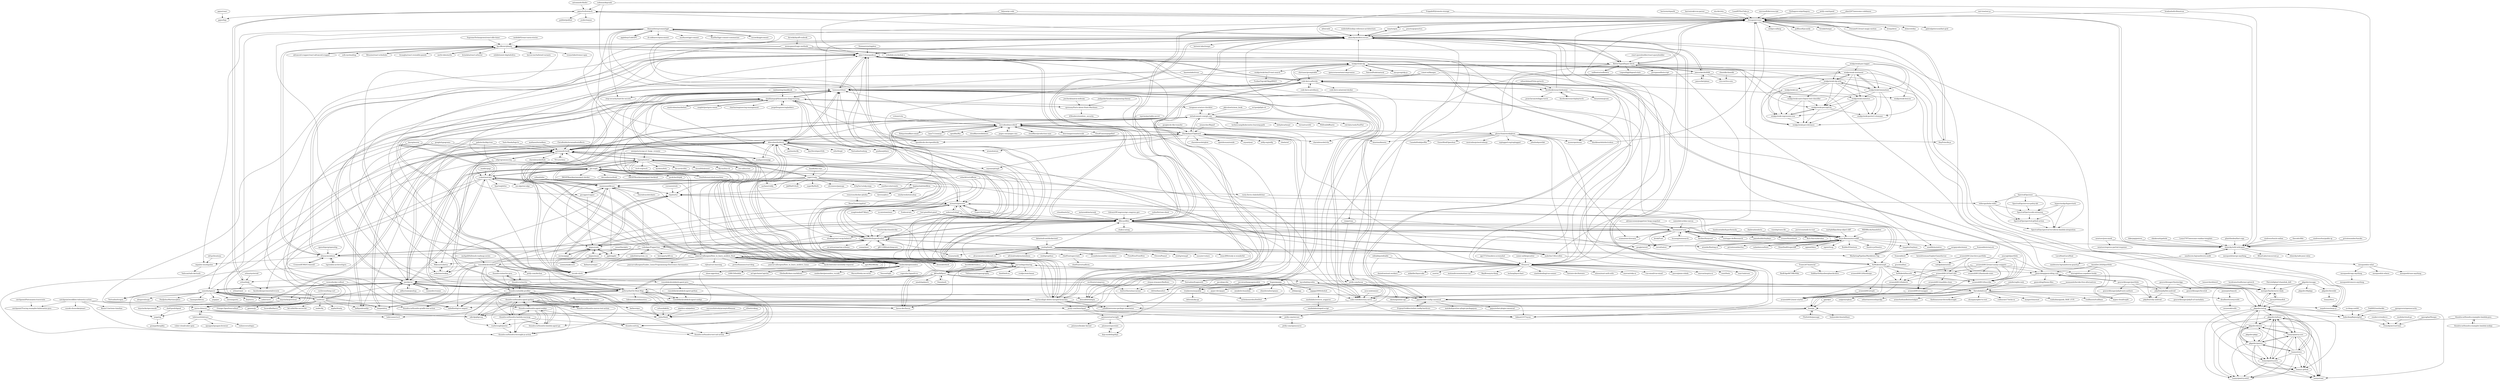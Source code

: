 digraph G {
"gajus/roarr" -> "gajus/liqe" ["e"=1]
"antonmedv/finder" -> "gajus/turbowatch" ["e"=1]
"nomic-ai/deepscatter" -> "f5/unovis" ["e"=1]
"axa-group/nlp.js" -> "winkjs/wink-nlp" ["e"=1]
"planttheidea/fast-copy" -> "ehmicky/wild-wild-path" ["e"=1]
"mohitk05/react-insta-stories" -> "karolkozer/planby" ["e"=1]
"ranyitz/qnm" -> "ehmicky/modern-errors" ["e"=1]
"ranyitz/qnm" -> "Hexagon/croner" ["e"=1]
"vitmalina/w2ui" -> "dflex-js/dflex" ["e"=1]
"DonDebonair/slack-machine" -> "pls-rs/pls" ["e"=1]
"DonDebonair/slack-machine" -> "tanmoysrt/lumi" ["e"=1]
"nosarthur/gita" -> "alajmo/mani" ["e"=1]
"nosarthur/gita" -> "chfritz/lineselect" ["e"=1]
"nut-tree/nut.js" -> "Hexagon/croner" ["e"=1]
"nut-tree/nut.js" -> "ehmicky/wild-wild-path" ["e"=1]
"joelparkerhenderson/queueing-theory" -> "cpressey/Facts-about-State-Machines" ["e"=1]
"curusarn/resh" -> "riquito/tuc" ["e"=1]
"winkjs/wink-nlp" -> "winkjs/wink-statistics"
"winkjs/wink-nlp" -> "code-kern-ai/bricks"
"winkjs/wink-nlp" -> "axa-group/nlp.js" ["e"=1]
"winkjs/wink-nlp" -> "sjmc11/tourguide-js"
"winkjs/wink-nlp" -> "ehmicky/modern-errors"
"winkjs/wink-nlp" -> "winkjs/wink-sentiment"
"winkjs/wink-nlp" -> "winkjs/wink-nlp-utils"
"winkjs/wink-nlp" -> "NaturalNode/natural" ["e"=1]
"winkjs/wink-nlp" -> "winkjs/wink-perceptron"
"winkjs/wink-nlp" -> "facebookresearch/shumai"
"winkjs/wink-nlp" -> "winkjs/wink-lemmatizer"
"winkjs/wink-nlp" -> "winkjs/wink-bm25-text-search"
"winkjs/wink-nlp" -> "spencermountain/compromise" ["e"=1]
"winkjs/wink-nlp" -> "cfortuner/promptable" ["e"=1]
"winkjs/wink-nlp" -> "tanmoysrt/lumi"
"gocopper/copper" -> "maxmunzel/kvass" ["e"=1]
"gocopper/copper" -> "alajmo/sake" ["e"=1]
"aweijnitz/recipe-el_fuego_viviente" -> "mgunyho/tere" ["e"=1]
"raylene/eng-handbook" -> "shubhamgrg04/awesome-diagramming" ["e"=1]
"farzher/fuzzysort" -> "leeoniya/uFuzzy" ["e"=1]
"lucaong/minisearch" -> "leeoniya/uFuzzy" ["e"=1]
"lane711/sonicjs" -> "microfeed/microfeed" ["e"=1]
"LavaMoat/LavaMoat" -> "sandworm-hq/sandworm-guard-js" ["e"=1]
"mesqueeb/is-what" -> "mesqueeb/is-where"
"mesqueeb/is-what" -> "mesqueeb/copy-anything"
"mesqueeb/is-what" -> "mesqueeb/case-anything"
"mesqueeb/merge-anything" -> "mesqueeb/is-what"
"hewiefreeman/GopherGameServer" -> "sahilpabale/noteli" ["e"=1]
"nemtsov/json-mask" -> "nemtsov/express-partial-response"
"nemtsov/json-mask" -> "ehmicky/wild-wild-path"
"winkjs/wink-sentiment" -> "winkjs/wink-nlp-utils"
"winkjs/wink-sentiment" -> "winkjs/wink-perceptron"
"winkjs/wink-sentiment" -> "winkjs/wink-naive-bayes-text-classifier"
"winkjs/wink-sentiment" -> "winkjs/wink-statistics"
"winkjs/wink-sentiment" -> "winkjs/wink-porter2-stemmer"
"winkjs/wink-sentiment" -> "winkjs/wink-lemmatizer"
"winkjs/wink-sentiment" -> "winkjs/wink-regression-tree"
"winkjs/wink-pos-tagger" -> "winkjs/wink-lemmatizer"
"winkjs/wink-pos-tagger" -> "winkjs/wink-lexicon"
"winkjs/wink-pos-tagger" -> "winkjs/wink-nlp-utils"
"winkjs/wink-pos-tagger" -> "winkjs/wink-sentiment"
"thundra-io/thundra-agent-python" -> "thundra-io/thundra-agent-nodejs"
"thundra-io/thundra-agent-python" -> "runforesight/jexter"
"thundra-io/thundra-agent-python" -> "thundra-io/thundra-foresight-js-action"
"thundra-io/thundra-agent-python" -> "thundra-io/thundra-lambda-agent-go"
"thundra-io/thundra-agent-python" -> "thundra-io/thundra-lambda-warmup"
"thundra-io/thundra-agent-python" -> "thundra-io/treq"
"thundra-io/thundra-agent-python" -> "thundra-io/thundra-test-init-action"
"thundra-io/thundra-agent-python" -> "thundra-io/thundra-maven-test-action"
"winkjs/wink-perceptron" -> "winkjs/wink-porter2-stemmer"
"winkjs/wink-perceptron" -> "winkjs/wink-jaro-distance"
"winkjs/wink-perceptron" -> "winkjs/wink-regression-tree"
"mesqueeb/copy-anything" -> "mesqueeb/remove-anything"
"winkjs/wink-ner" -> "winkjs/wink-jaro-distance"
"winkjs/wink-ner" -> "winkjs/wink-regression-tree"
"winkjs/wink-ner" -> "winkjs/wink-lexicon"
"winkjs/wink-lemmatizer" -> "winkjs/wink-perceptron"
"winkjs/wink-lemmatizer" -> "winkjs/wink-porter2-stemmer"
"winkjs/wink-lemmatizer" -> "winkjs/wink-nlp-utils"
"winkjs/wink-lemmatizer" -> "winkjs/wink-sentiment"
"winkjs/wink-lemmatizer" -> "winkjs/wink-jaro-distance"
"winkjs/wink-lemmatizer" -> "winkjs/wink-statistics"
"thundra-io/thundra-lambda-agent-go" -> "thundra-io/thundra-agent-nodejs"
"thundra-io/thundra-lambda-agent-go" -> "thundra-io/thundra-agent-python"
"thundra-io/thundra-agent-nodejs" -> "thundra-io/thundra-agent-python"
"thundra-io/thundra-agent-nodejs" -> "thundra-io/thundra-lambda-agent-go"
"thundra-io/thundra-agent-nodejs" -> "runforesight/jexter"
"thundra-io/thundra-agent-nodejs" -> "thundra-io/thundra-foresight-js-action"
"thundra-io/thundra-agent-nodejs" -> "thundra-io/thundra-lambda-warmup"
"thundra-io/thundra-agent-nodejs" -> "thundra-io/treq"
"jiacai2050/mofish" -> "meixger/hackernews-daily"
"jiacai2050/mofish" -> "pkgxdev/setup"
"thundra-io/thundra-examples-lambda-java" -> "thundra-io/thundra-lambda-agent-go"
"thundra-io/thundra-examples-lambda-java" -> "thundra-io/thundra-examples-lambda-nodejs"
"thundra-io/thundra-lambda-warmup" -> "thundra-io/thundra-agent-nodejs"
"thundra-io/thundra-lambda-warmup" -> "thundra-io/thundra-agent-python"
"thundra-io/thundra-lambda-warmup" -> "runforesight/jexter"
"thundra-io/thundra-lambda-warmup" -> "thundra-io/treq"
"thundra-io/thundra-lambda-warmup" -> "thundra-io/thundra-foresight-js-action"
"thundra-io/thundra-lambda-warmup" -> "thundra-io/thundra-lambda-agent-go"
"winkjs/wink-regression-tree" -> "winkjs/wink-perceptron"
"winkjs/wink-regression-tree" -> "winkjs/wink-jaro-distance"
"thundra-io/thundra-examples-lambda-nodejs" -> "thundra-io/thundra-examples-lambda-java"
"jorgef/engineeringladders" -> "shubhamgrg04/awesome-diagramming" ["e"=1]
"acss-io/atomizer" -> "cube-root/directory-serve" ["e"=1]
"CromwellCMS/Cromwell" -> "alineacms/alinea" ["e"=1]
"microfeed/microfeed" -> "lane711/sonicjs" ["e"=1]
"microfeed/microfeed" -> "openRin/Rin" ["e"=1]
"microfeed/microfeed" -> "cloudflare/wildebeest" ["e"=1]
"microfeed/microfeed" -> "pages-cms/pages-cms" ["e"=1]
"microfeed/microfeed" -> "cloudflare/production-saas" ["e"=1]
"microfeed/microfeed" -> "benvinegar/counterscale" ["e"=1]
"microfeed/microfeed" -> "openblocks-dev/openblocks" ["e"=1]
"microfeed/microfeed" -> "Slackadays/Clipboard"
"microfeed/microfeed" -> "konstaui/konsta" ["e"=1]
"microfeed/microfeed" -> "hocus-dev/hocus" ["e"=1]
"microfeed/microfeed" -> "tanmoysrt/lumi"
"microfeed/microfeed" -> "f5/unovis"
"microfeed/microfeed" -> "CloudCannon/pagefind" ["e"=1]
"microfeed/microfeed" -> "Sh4yy/cloudflare-email" ["e"=1]
"microfeed/microfeed" -> "gluon-framework/gluon"
"kellyjonbrazil/jc" -> "ddworken/hishtory" ["e"=1]
"samizdatco/skia-canvas" -> "leeoniya/uFuzzy" ["e"=1]
"nodeshift/nodejs-reference-architecture" -> "ehmicky/modern-errors" ["e"=1]
"alvaromontoro/almond.css" -> "winfsp/hubfs" ["e"=1]
"Miksus/rocketry" -> "wakatime/wakaq" ["e"=1]
"coleifer/sqlite-web" -> "thevahidal/soul" ["e"=1]
"zee-editor/zee" -> "mgunyho/tere" ["e"=1]
"MIDIBlocks/handsfree" -> "AsyncBanana/microdiff" ["e"=1]
"sindresorhus/is-online" -> "ehmicky/wild-wild-path" ["e"=1]
"hartwork/git-delete-merged-branches" -> "nikvdp/pbproxy"
"hartwork/git-delete-merged-branches" -> "code-kern-ai/bricks"
"hartwork/git-delete-merged-branches" -> "jmforsythe/Git-Heat-Map"
"hartwork/git-delete-merged-branches" -> "sjmc11/tourguide-js"
"hartwork/git-delete-merged-branches" -> "ehmicky/modern-errors"
"hartwork/git-delete-merged-branches" -> "linhx/tbmk"
"hartwork/git-delete-merged-branches" -> "jetify-com/launchpad"
"hartwork/git-delete-merged-branches" -> "biox/pa"
"hartwork/git-delete-merged-branches" -> "tanmoysrt/lumi"
"hartwork/git-delete-merged-branches" -> "antonmedv/walk"
"hartwork/git-delete-merged-branches" -> "hikmat2337/sysm"
"hartwork/git-delete-merged-branches" -> "winkjs/wink-nlp"
"hartwork/git-delete-merged-branches" -> "e-dant/watcher"
"hartwork/git-delete-merged-branches" -> "jubalh/awesome-package-maintainer"
"hartwork/git-delete-merged-branches" -> "tableflowhq/csv-import" ["e"=1]
"janmojzis/tinyssh" -> "deadbeefsociety/sshfs" ["e"=1]
"eta-dev/eta" -> "Hexagon/croner" ["e"=1]
"handsontable/hyperformula" -> "AsyncBanana/microdiff" ["e"=1]
"Yash-Handa/logo-ls" -> "antonmedv/walk" ["e"=1]
"daybrush/selecto" -> "AsyncBanana/microdiff" ["e"=1]
"riquito/tuc" -> "eerimoq/gqt"
"riquito/tuc" -> "sirwart/ripsecrets"
"riquito/tuc" -> "alajmo/sake"
"metarank/metarank" -> "dflex-js/dflex" ["e"=1]
"Endava/cats" -> "sirwart/ripsecrets" ["e"=1]
"codedgar/Puppertino" -> "sakofchit/system.css" ["e"=1]
"codedgar/Puppertino" -> "malerba118/scrollex" ["e"=1]
"codedgar/Puppertino" -> "MathisBullinger/froebel"
"codedgar/Puppertino" -> "pls-rs/pls"
"codedgar/Puppertino" -> "dflex-js/dflex"
"codedgar/Puppertino" -> "maxmunzel/kvass"
"codedgar/Puppertino" -> "alineacms/alinea"
"codedgar/Puppertino" -> "botoxparty/XP.css" ["e"=1]
"codedgar/Puppertino" -> "chiefGui/superstate"
"codedgar/Puppertino" -> "joaocarvalhoopen/How_to_learn_modern_Rust"
"codedgar/Puppertino" -> "e-dant/watcher"
"codedgar/Puppertino" -> "wakatime/wakaq"
"codedgar/Puppertino" -> "ehmicky/modern-errors"
"codedgar/Puppertino" -> "f5/unovis"
"codedgar/Puppertino" -> "sjmc11/tourguide-js"
"dflex-js/dflex" -> "MathisBullinger/froebel"
"dflex-js/dflex" -> "malerba118/scrollex" ["e"=1]
"dflex-js/dflex" -> "Hexagon/croner"
"dflex-js/dflex" -> "leeoniya/uFuzzy"
"dflex-js/dflex" -> "chakra-ui/zag" ["e"=1]
"dflex-js/dflex" -> "ehmicky/modern-errors"
"dflex-js/dflex" -> "sjmc11/tourguide-js"
"dflex-js/dflex" -> "atomiks/floating-ui" ["e"=1]
"dflex-js/dflex" -> "f5/unovis"
"dflex-js/dflex" -> "MarketingPipeline/Markdown-Tag"
"dflex-js/dflex" -> "sirwart/ripsecrets"
"dflex-js/dflex" -> "AsyncBanana/microdiff"
"dflex-js/dflex" -> "recode-sh/cli"
"dflex-js/dflex" -> "google/wireit" ["e"=1]
"dflex-js/dflex" -> "microfeed/microfeed"
"noborus/ov" -> "samwho/spacer" ["e"=1]
"noborus/ov" -> "ddworken/hishtory" ["e"=1]
"PatrickAlphaC/chainlink_defi" -> "meixger/hackernews-daily" ["e"=1]
"frameable/aviary.sh" -> "frameable/el" ["e"=1]
"alajmo/mani" -> "alajmo/sake"
"alajmo/mani" -> "xonixx/makesure" ["e"=1]
"alajmo/mani" -> "ikebastuz/wiper" ["e"=1]
"thecodrr/fdir" -> "ehmicky/wild-wild-path" ["e"=1]
"pglet/pglet" -> "alajmo/sake" ["e"=1]
"sindresorhus/public-ip" -> "ehmicky/wild-wild-path" ["e"=1]
"jataware/vpnrotate" -> "dojo-modeling/dojo"
"mCaptcha/mCaptcha" -> "nealmckee/penumbra" ["e"=1]
"zachgoll/fullstack-roadmap-series" -> "runsidekick/sidekick" ["e"=1]
"mark-when/markwhen" -> "shubhamgrg04/awesome-diagramming" ["e"=1]
"privatenumber/tasuku" -> "ehmicky/wild-wild-path" ["e"=1]
"winfsp/hubfs" -> "afroisalreadyinu/miniboss" ["e"=1]
"winfsp/hubfs" -> "MathisBullinger/froebel"
"winfsp/hubfs" -> "dflex-js/dflex"
"winfsp/hubfs" -> "winfsp/cgofuse" ["e"=1]
"winfsp/hubfs" -> "exuanbo/assembler-simulator" ["e"=1]
"winfsp/hubfs" -> "FirmWire/FirmWire" ["e"=1]
"winfsp/hubfs" -> "alvaromontoro/almond.css" ["e"=1]
"winfsp/hubfs" -> "recode-sh/cli"
"winfsp/hubfs" -> "pglet/pglet" ["e"=1]
"winfsp/hubfs" -> "MarketingPipeline/Markdown-Tag"
"winfsp/hubfs" -> "Clivern/Peanut" ["e"=1]
"winfsp/hubfs" -> "winfsp/winspd" ["e"=1]
"winfsp/hubfs" -> "nusu/avvvatars" ["e"=1]
"winfsp/hubfs" -> "xioacd99/study-is-wonderful" ["e"=1]
"winfsp/hubfs" -> "fcoury/oxide"
"dathere/qsv" -> "linhx/tbmk" ["e"=1]
"avneesh0612/ChatCube" -> "avneesh0612/voyagger"
"avneesh0612/ChatCube" -> "avneesh0612/audible-clone"
"avneesh0612/ChatCube" -> "avneesh0612/linkistic"
"avneesh0612/ChatCube" -> "avneesh0612/Inscribe"
"YS-L/csvlens" -> "antonmedv/walk" ["e"=1]
"SupremeTechnopriest/react-idle-timer" -> "karolkozer/planby" ["e"=1]
"hikerpig/pintora" -> "ehmicky/wild-wild-path" ["e"=1]
"joaocarvalhoopen/How_to_learn_modern_Rust" -> "shubhamgrg04/awesome-diagramming"
"joaocarvalhoopen/How_to_learn_modern_Rust" -> "sger/RustBooks" ["e"=1]
"joaocarvalhoopen/How_to_learn_modern_Rust" -> "joaocarvalhoopen/Guides_Linux-Programming-Electronics-Aeronautics" ["e"=1]
"joaocarvalhoopen/How_to_learn_modern_Rust" -> "Miksus/rocketry" ["e"=1]
"joaocarvalhoopen/How_to_learn_modern_Rust" -> "dflex-js/dflex"
"joaocarvalhoopen/How_to_learn_modern_Rust" -> "nealmckee/penumbra"
"joaocarvalhoopen/How_to_learn_modern_Rust" -> "ctjhoa/rust-learning" ["e"=1]
"joaocarvalhoopen/How_to_learn_modern_Rust" -> "f5/unovis"
"joaocarvalhoopen/How_to_learn_modern_Rust" -> "runsidekick/sidekick"
"joaocarvalhoopen/How_to_learn_modern_Rust" -> "dosisod/refurb" ["e"=1]
"joaocarvalhoopen/How_to_learn_modern_Rust" -> "pretzelhammer/rust-blog" ["e"=1]
"joaocarvalhoopen/How_to_learn_modern_Rust" -> "parvardegr/sharing"
"joaocarvalhoopen/How_to_learn_modern_Rust" -> "joaocarvalhoopen/How_to_learn_modern_Linux" ["e"=1]
"joaocarvalhoopen/How_to_learn_modern_Rust" -> "joerdav/xc"
"joaocarvalhoopen/How_to_learn_modern_Rust" -> "hackclub/some-assembly-required" ["e"=1]
"nealmckee/penumbra" -> "Olwiba/Kickass-markdown" ["e"=1]
"nealmckee/penumbra" -> "pls-rs/pls"
"nealmckee/penumbra" -> "mCaptcha/mCaptcha" ["e"=1]
"nealmckee/penumbra" -> "MathisBullinger/froebel"
"nealmckee/penumbra" -> "joaocarvalhoopen/How_to_learn_modern_Rust"
"nealmckee/penumbra" -> "nealmckee/penumbra_vscode"
"nealmckee/penumbra" -> "mgunyho/tere"
"nealmckee/penumbra" -> "Macin20/why-we-write" ["e"=1]
"nealmckee/penumbra" -> "Tencent/tgfx" ["e"=1]
"nealmckee/penumbra" -> "ddworken/hishtory"
"nealmckee/penumbra" -> "rogerzhu/-bgnet0-cn" ["e"=1]
"nealmckee/penumbra" -> "maxmunzel/kvass"
"nealmckee/penumbra" -> "shion-app/shion" ["e"=1]
"nealmckee/penumbra" -> "LHRUN/bubble" ["e"=1]
"nealmckee/penumbra" -> "shubhamgrg04/awesome-diagramming"
"rikukissa/typehole" -> "ehmicky/wild-wild-path" ["e"=1]
"mgunyho/tere" -> "sayanarijit/xplr" ["e"=1]
"mgunyho/tere" -> "maxmunzel/kvass"
"mgunyho/tere" -> "antonmedv/walk"
"mgunyho/tere" -> "ouch-org/ouch" ["e"=1]
"mgunyho/tere" -> "zee-editor/zee" ["e"=1]
"mgunyho/tere" -> "pls-rs/pls"
"mgunyho/tere" -> "kyoheiu/felix" ["e"=1]
"mgunyho/tere" -> "rapiz1/catp"
"mgunyho/tere" -> "leo-arch/clifm" ["e"=1]
"mgunyho/tere" -> "sirwart/ripsecrets"
"mgunyho/tere" -> "nealmckee/penumbra"
"mgunyho/tere" -> "imsnif/diskonaut" ["e"=1]
"mgunyho/tere" -> "gocopper/copper" ["e"=1]
"mgunyho/tere" -> "riquito/tuc"
"mgunyho/tere" -> "Byron/dua-cli" ["e"=1]
"FiloSottile/passage" -> "biox/pa" ["e"=1]
"SpectralOps/senv" -> "SpectralOps/spectral-github-action"
"SpectralOps/senv" -> "SpectralOps/vscode-extension"
"SpectralOps/senv" -> "SpectralOps/spectral-terraform-lambda-integration"
"SpectralOps/senv" -> "SpectralOps/service-policy-kit"
"SpectralOps/senv" -> "tellerops/helm-teller"
"MathisBullinger/froebel" -> "dflex-js/dflex"
"MathisBullinger/froebel" -> "alineacms/alinea"
"MathisBullinger/froebel" -> "recode-sh/cli"
"MathisBullinger/froebel" -> "ar-nelson/spartan-schema"
"MathisBullinger/froebel" -> "alajmo/sake"
"MathisBullinger/froebel" -> "sonnyt/just" ["e"=1]
"MathisBullinger/froebel" -> "pls-rs/pls"
"MathisBullinger/froebel" -> "ehmicky/modern-errors"
"MathisBullinger/froebel" -> "sjmc11/tourguide-js"
"MathisBullinger/froebel" -> "leeoniya/uFuzzy"
"MathisBullinger/froebel" -> "jj811208/watching-you" ["e"=1]
"MathisBullinger/froebel" -> "codedgar/Puppertino"
"MathisBullinger/froebel" -> "winfsp/hubfs"
"MathisBullinger/froebel" -> "fcoury/oxide"
"MathisBullinger/froebel" -> "Hexagon/croner"
"biox/pa" -> "FiloSottile/passage" ["e"=1]
"biox/pa" -> "nikvdp/pbproxy"
"biox/pa" -> "hikmat2337/sysm"
"biox/pa" -> "code-kern-ai/bricks"
"biox/pa" -> "leahneukirchen/mblaze" ["e"=1]
"vizzuhq/vizzu-lib" -> "AsyncBanana/microdiff" ["e"=1]
"jekyllex/jekyllex-android" -> "genicsblog/genicsblog.com"
"jekyllex/jekyllex-android" -> "jekyllex/ruby-android"
"jekyllex/jekyllex-android" -> "gouravkhunger/jekyll-url-metadata"
"sahilpabale/noteli" -> "avneesh0612/ChatCube"
"runforesight/jexter" -> "thundra-io/thundra-foresight-js-action"
"gouravkhunger/portfolio" -> "genicsblog/genicsblog.com"
"gouravkhunger/portfolio" -> "jekyllex/ruby-android"
"gouravkhunger/portfolio" -> "jekyllex/jekyllex-android"
"gouravkhunger/portfolio" -> "gouravkhunger/jekyll-auto-authors"
"jataware/cartwright" -> "dojo-modeling/dojo"
"jataware/cartwright" -> "jataware/vpnrotate"
"jataware/cartwright" -> "jataware/beaker-kernel"
"gouravkhunger/QuotesApp" -> "jekyllex/jekyllex-android"
"gouravkhunger/QuotesApp" -> "gouravkhunger/AccoLib"
"Tronic247/material" -> "RedEdge967/MK-Wiki"
"Tronic247/material" -> "SiddharthShyniben/planckcolors"
"avneesh0612/audible-clone" -> "avneesh0612/voyagger"
"avneesh0612/voyagger" -> "avneesh0612/next-starter"
"avneesh0612/linkistic" -> "avneesh0612/next-starter"
"LuanRT/YouTube.js" -> "Hexagon/croner" ["e"=1]
"antonmedv/walk" -> "ddworken/hishtory"
"antonmedv/walk" -> "Slackadays/Clipboard"
"antonmedv/walk" -> "YS-L/csvlens" ["e"=1]
"antonmedv/walk" -> "charmbracelet/huh" ["e"=1]
"antonmedv/walk" -> "mgunyho/tere"
"antonmedv/walk" -> "noahgorstein/jqp" ["e"=1]
"antonmedv/walk" -> "sachaos/viddy" ["e"=1]
"antonmedv/walk" -> "initialcommit-com/git-sim"
"antonmedv/walk" -> "bensadeh/tailspin" ["e"=1]
"antonmedv/walk" -> "sibprogrammer/xq"
"antonmedv/walk" -> "Textualize/trogon" ["e"=1]
"antonmedv/walk" -> "kellyjonbrazil/jc" ["e"=1]
"antonmedv/walk" -> "jmforsythe/Git-Heat-Map"
"antonmedv/walk" -> "tanmoysrt/lumi"
"antonmedv/walk" -> "joerdav/xc"
"pkivolowitz/asm_book" -> "initialcommit-com/git-sim" ["e"=1]
"pkgxdev/pkgx" -> "pkgxdev/pantry" ["e"=1]
"AsyncBanana/microdiff" -> "nolanlawson/fuite" ["e"=1]
"AsyncBanana/microdiff" -> "atomiks/floating-ui" ["e"=1]
"AsyncBanana/microdiff" -> "DoneDeal0/superdiff" ["e"=1]
"AsyncBanana/microdiff" -> "leeoniya/uFuzzy"
"AsyncBanana/microdiff" -> "tinyplex/tinybase" ["e"=1]
"AsyncBanana/microdiff" -> "ngneat/falso" ["e"=1]
"AsyncBanana/microdiff" -> "google/wireit" ["e"=1]
"AsyncBanana/microdiff" -> "ehmicky/wild-wild-path"
"AsyncBanana/microdiff" -> "egoist/tsup" ["e"=1]
"AsyncBanana/microdiff" -> "BuilderIO/mitosis" ["e"=1]
"AsyncBanana/microdiff" -> "theatre-js/theatre" ["e"=1]
"AsyncBanana/microdiff" -> "unadlib/mutative" ["e"=1]
"AsyncBanana/microdiff" -> "dflex-js/dflex"
"AsyncBanana/microdiff" -> "privatenumber/tsx" ["e"=1]
"AsyncBanana/microdiff" -> "vercel/satori" ["e"=1]
"karolkozer/planby" -> "advanced-cropper/react-advanced-cropper" ["e"=1]
"karolkozer/planby" -> "sofn-xyz/mailing" ["e"=1]
"karolkozer/planby" -> "Bitnoise/react-scheduler" ["e"=1]
"karolkozer/planby" -> "shuding/react-wrap-balancer" ["e"=1]
"karolkozer/planby" -> "malerba118/scrollex" ["e"=1]
"karolkozer/planby" -> "ehmicky/modern-errors"
"karolkozer/planby" -> "bvaughn/react-resizable-panels" ["e"=1]
"karolkozer/planby" -> "schedule-x/schedule-x" ["e"=1]
"karolkozer/planby" -> "sjmc11/tourguide-js"
"karolkozer/planby" -> "metlo-labs/metlo" ["e"=1]
"karolkozer/planby" -> "alineacms/alinea"
"karolkozer/planby" -> "brimdata/react-arborist" ["e"=1]
"karolkozer/planby" -> "exhibitionist-digital/ultra" ["e"=1]
"karolkozer/planby" -> "heroui-inc/tailwind-variants" ["e"=1]
"karolkozer/planby" -> "tremorlabs/tremor-npm" ["e"=1]
"chiselstrike/chiselstrike" -> "MathisBullinger/froebel" ["e"=1]
"tensorchord/envd" -> "meixger/hackernews-daily" ["e"=1]
"joschuck/matrix-webcam" -> "cpressey/Facts-about-State-Machines" ["e"=1]
"avneesh0612/react-nextjs-snippets" -> "avneesh0612/next-starter"
"avneesh0612/react-nextjs-snippets" -> "genicsblog/genicsblog.com"
"avneesh0612/react-nextjs-snippets" -> "avneesh0612/Inscribe"
"avneesh0612/react-nextjs-snippets" -> "avneesh0612/ChatCube"
"avneesh0612/react-nextjs-snippets" -> "0xMukesh/faucetli"
"avneesh0612/react-nextjs-snippets" -> "avneesh0612/hashnode-stats"
"avneesh0612/react-nextjs-snippets" -> "avneesh0612/linkistic"
"avneesh0612/react-nextjs-snippets" -> "anuraglol/use-supabase-hooks"
"knadh/dns.toys" -> "rapiz1/catp" ["e"=1]
"hackclub/some-assembly-required" -> "joaocarvalhoopen/How_to_learn_modern_Rust" ["e"=1]
"curl/everything-curl" -> "curl/trurl" ["e"=1]
"mathaou/termdbms" -> "antonmedv/walk" ["e"=1]
"gajus/eslint-config-canonical" -> "jmforsythe/Git-Heat-Map"
"gajus/eslint-config-canonical" -> "EvgenyOrekhov/eslint-config-hardcore" ["e"=1]
"gajus/eslint-config-canonical" -> "ehmicky/modern-errors"
"gajus/eslint-config-canonical" -> "hikmat2337/sysm"
"gajus/eslint-config-canonical" -> "sjmc11/tourguide-js"
"gajus/eslint-config-canonical" -> "matzkoh/prettier-plugin-packagejson" ["e"=1]
"gajus/eslint-config-canonical" -> "gajus/eslint-plugin-canonical"
"LibraryOfCongress/api.congress.gov" -> "dflex-js/dflex" ["e"=1]
"practicajs/practica" -> "ehmicky/modern-errors" ["e"=1]
"microsoft/devicescript" -> "Hexagon/croner" ["e"=1]
"adriancooney/puppeteer-heap-snapshot" -> "leeoniya/uFuzzy" ["e"=1]
"AnishDe12020/portfolio" -> "anuraglol/use-supabase-hooks"
"AnishDe12020/portfolio" -> "genicsblog/genicsblog.com"
"fosslife/devtools-x" -> "jkfran/killport" ["e"=1]
"lost-pixel/lost-pixel" -> "MathisBullinger/froebel" ["e"=1]
"lost-pixel/lost-pixel" -> "dflex-js/dflex" ["e"=1]
"ngneat/falso" -> "AsyncBanana/microdiff" ["e"=1]
"EsperoTech/yaade" -> "sirwart/ripsecrets" ["e"=1]
"EsperoTech/yaade" -> "dflex-js/dflex" ["e"=1]
"nolanlawson/fuite" -> "AsyncBanana/microdiff" ["e"=1]
"facebookresearch/playtorch" -> "facebookresearch/shumai" ["e"=1]
"rehacktive/caffeine" -> "AsyncBanana/microdiff" ["e"=1]
"rehacktive/caffeine" -> "MathisBullinger/froebel" ["e"=1]
"rehacktive/caffeine" -> "maxmunzel/kvass" ["e"=1]
"rehacktive/caffeine" -> "sirwart/ripsecrets" ["e"=1]
"infi-pc/locatorjs" -> "impulse-oss/impulse" ["e"=1]
"ruilisi/fortune-sheet" -> "dflex-js/dflex" ["e"=1]
"ddworken/hishtory" -> "antonmedv/walk"
"ddworken/hishtory" -> "kellyjonbrazil/jc" ["e"=1]
"ddworken/hishtory" -> "noborus/ov" ["e"=1]
"ddworken/hishtory" -> "tanmoysrt/lumi"
"ddworken/hishtory" -> "noahgorstein/jqp" ["e"=1]
"ddworken/hishtory" -> "Slackadays/Clipboard"
"ddworken/hishtory" -> "binpash/try" ["e"=1]
"ddworken/hishtory" -> "atuinsh/atuin" ["e"=1]
"ddworken/hishtory" -> "cantino/mcfly" ["e"=1]
"ddworken/hishtory" -> "jkfran/killport"
"ddworken/hishtory" -> "AmrDeveloper/GQL" ["e"=1]
"ddworken/hishtory" -> "bensadeh/tailspin" ["e"=1]
"ddworken/hishtory" -> "wfxr/forgit" ["e"=1]
"ddworken/hishtory" -> "Textualize/toolong" ["e"=1]
"ddworken/hishtory" -> "grafana/phlare" ["e"=1]
"recode-sh/cli" -> "maxmunzel/kvass"
"recode-sh/cli" -> "alajmo/sake"
"recode-sh/cli" -> "pls-rs/pls"
"Louis3797/awesome-readme-template" -> "ehmicky/wild-wild-path" ["e"=1]
"eerimoq/gqt" -> "alajmo/sake"
"eerimoq/gqt" -> "riquito/tuc"
"alajmo/sake" -> "alajmo/mani"
"alajmo/sake" -> "eerimoq/gqt"
"alajmo/sake" -> "pglet/pglet" ["e"=1]
"alajmo/sake" -> "recode-sh/cli"
"alajmo/sake" -> "riquito/tuc"
"alajmo/sake" -> "xonixx/makesure" ["e"=1]
"malerba118/scrollex" -> "dflex-js/dflex" ["e"=1]
"malerba118/scrollex" -> "0xMukesh/snipli" ["e"=1]
"orhun/systeroid" -> "orhun/halp" ["e"=1]
"sirwart/ripsecrets" -> "0xMukesh/snipli"
"sirwart/ripsecrets" -> "riquito/tuc"
"sirwart/ripsecrets" -> "MarketingPipeline/Markdown-Tag"
"sirwart/ripsecrets" -> "noborus/trdsql" ["e"=1]
"sirwart/ripsecrets" -> "EsperoTech/yaade" ["e"=1]
"sirwart/ripsecrets" -> "alajmo/sake"
"sirwart/ripsecrets" -> "Endava/cats" ["e"=1]
"sirwart/ripsecrets" -> "pls-rs/pls"
"sirwart/ripsecrets" -> "dflex-js/dflex"
"sirwart/ripsecrets" -> "usagitoneko97/klara" ["e"=1]
"sirwart/ripsecrets" -> "m-mizutani/zenv"
"Hexagon/croner" -> "HeyPuter/kv.js" ["e"=1]
"Hexagon/croner" -> "ehmicky/modern-errors"
"Hexagon/croner" -> "puffinsoft/jscanify" ["e"=1]
"Hexagon/croner" -> "dflex-js/dflex"
"Hexagon/croner" -> "gajus/turbowatch"
"Hexagon/croner" -> "formkit/tempo" ["e"=1]
"Hexagon/croner" -> "ranyitz/qnm" ["e"=1]
"Hexagon/croner" -> "Etesam913/react-magic-motion" ["e"=1]
"Hexagon/croner" -> "breejs/bree" ["e"=1]
"Hexagon/croner" -> "dsherret/dax" ["e"=1]
"Hexagon/croner" -> "f5/unovis"
"Hexagon/croner" -> "BetterTyped/hyper-fetch"
"Hexagon/croner" -> "gabrielpetersson/fast-grid" ["e"=1]
"Hexagon/croner" -> "aspen-cloud/triplit" ["e"=1]
"Hexagon/croner" -> "webpro-nl/knip" ["e"=1]
"catchpoint/workflow-telemetry-action" -> "thundra-io/thundra-test-init-action"
"catchpoint/workflow-telemetry-action" -> "thundra-io/thundra-maven-test-action"
"catchpoint/workflow-telemetry-action" -> "Kesin11/actions-timeline" ["e"=1]
"catchpoint/workflow-telemetry-action" -> "thundra-io/thundra-foresight-js-action"
"catchpoint/workflow-telemetry-action" -> "thundra-io/thundra-gradle-test-action"
"catchpoint/workflow-telemetry-action" -> "suzuki-shunsuke/pinact" ["e"=1]
"catchpoint/workflow-telemetry-action" -> "catchpoint/Tracing.examples-kubernetes-java"
"tigrisdata-archive/tigris" -> "alineacms/alinea" ["e"=1]
"joerdav/xc" -> "meixger/hackernews-daily"
"joerdav/xc" -> "code-kern-ai/bricks"
"joerdav/xc" -> "jmforsythe/Git-Heat-Map"
"joerdav/xc" -> "pkgxdev/setup"
"joerdav/xc" -> "envio-cli/envio"
"joerdav/xc" -> "e-dant/watcher"
"joerdav/xc" -> "loderunner/scrt"
"joerdav/xc" -> "pls-rs/pls"
"joerdav/xc" -> "hocus-dev/hocus" ["e"=1]
"joerdav/xc" -> "jubalh/awesome-package-maintainer"
"joerdav/xc" -> "runmedev/runme" ["e"=1]
"joerdav/xc" -> "antonmedv/walk"
"joerdav/xc" -> "adhocteam/pushup" ["e"=1]
"joerdav/xc" -> "tableflowhq/csv-import" ["e"=1]
"joerdav/xc" -> "samwho/spacer"
"advanced-cropper/react-advanced-cropper" -> "karolkozer/planby" ["e"=1]
"jamsocket/plane" -> "jamsocket/driftdb" ["e"=1]
"alineacms/alinea" -> "sjmc11/tourguide-js"
"alineacms/alinea" -> "MathisBullinger/froebel"
"alineacms/alinea" -> "tigrisdata-archive/tigris" ["e"=1]
"alineacms/alinea" -> "impulse-oss/impulse"
"alineacms/alinea" -> "CromwellCMS/Cromwell" ["e"=1]
"alineacms/alinea" -> "karolkozer/planby"
"alineacms/alinea" -> "cube-root/directory-serve"
"atomiks/floating-ui" -> "AsyncBanana/microdiff" ["e"=1]
"kaplanelad/shellfirm" -> "Qovery/pleco" ["e"=1]
"kaplanelad/shellfirm" -> "similarweb/statusbay" ["e"=1]
"kaplanelad/shellfirm" -> "remorses/docker-phobia"
"kaplanelad/shellfirm" -> "riquito/tuc"
"kaplanelad/shellfirm" -> "rusty-ferris-club/shellclear"
"sergejcodes/minze" -> "chiefGui/superstate"
"sergejcodes/minze" -> "0xMukesh/snipli"
"sergejcodes/minze" -> "frameable/el"
"MarketingPipeline/Markdown-Tag" -> "0xMukesh/snipli"
"MarketingPipeline/Markdown-Tag" -> "sirwart/ripsecrets"
"BetterTyped/hyper-fetch" -> "ehmicky/modern-errors"
"BetterTyped/hyper-fetch" -> "f5/unovis"
"BetterTyped/hyper-fetch" -> "sjmc11/tourguide-js"
"BetterTyped/hyper-fetch" -> "mojolicious/mojo.js" ["e"=1]
"BetterTyped/hyper-fetch" -> "sailboatui/sailboatui" ["e"=1]
"BetterTyped/hyper-fetch" -> "Hexagon/croner"
"BetterTyped/hyper-fetch" -> "jamsocket/driftdb"
"BetterTyped/hyper-fetch" -> "LegendApp/legend-state" ["e"=1]
"BetterTyped/hyper-fetch" -> "gvergnaud/hotscript" ["e"=1]
"BetterTyped/hyper-fetch" -> "unadlib/mutative" ["e"=1]
"BetterTyped/hyper-fetch" -> "tinyplex/tinybase" ["e"=1]
"BetterTyped/hyper-fetch" -> "vinejs/vine" ["e"=1]
"BetterTyped/hyper-fetch" -> "dflex-js/dflex"
"editablejs/editable" -> "f5/unovis" ["e"=1]
"editablejs/editable" -> "gajus/eslint-config-canonical" ["e"=1]
"datastack-net/dockerized" -> "winfsp/hubfs" ["e"=1]
"jsoverson/node-to-rust" -> "AsyncBanana/microdiff" ["e"=1]
"avneesh0612/archive-portfolio" -> "avneesh0612/ChatCube"
"avneesh0612/archive-portfolio" -> "avneesh0612/voyagger"
"avneesh0612/archive-portfolio" -> "sahilpabale/noteli"
"avneesh0612/archive-portfolio" -> "avneesh0612/hashnode-stats"
"avneesh0612/archive-portfolio" -> "avneesh0612/Inscribe"
"eschluntz/compress" -> "bsilverthorn/maccarone" ["e"=1]
"eschluntz/compress" -> "jmforsythe/Git-Heat-Map" ["e"=1]
"teaxyz/.github" -> "teaxyz/pantry.web3"
"teaxyz/.github" -> "teaxyz/cmd"
"impulse-oss/impulse" -> "Tailscan/tails-devtools"
"cloudflare/production-saas" -> "microfeed/microfeed" ["e"=1]
"thundra-io/middy-profiler" -> "thundra-io/thundra-foresight-js-action"
"thundra-io/middy-profiler" -> "thundra-io/thundra-test-init-action"
"thundra-io/middy-profiler" -> "thundra-io/thundra-maven-test-action"
"thundra-io/middy-profiler" -> "thundra-io/thundra-gradle-test-action"
"thundra-io/middy-profiler" -> "thundra-io/thundra-agent-nodejs"
"thundra-io/middy-profiler" -> "thundra-io/thundra-agent-python"
"thundra-io/middy-profiler" -> "thundra-io/middy-invocation"
"thundra-io/middy-profiler" -> "runforesight/jexter"
"thundra-io/middy-profiler" -> "thundra-io/treq"
"thundra-io/middy-profiler" -> "thundra-io/thundra-lambda-warmup"
"thundra-io/middy-profiler" -> "runsidekick/sidekick-agent-nodejs"
"sibprogrammer/xq" -> "antonmedv/walk"
"sibprogrammer/xq" -> "cube-root/directory-serve"
"sibprogrammer/xq" -> "e-dant/watcher"
"sibprogrammer/xq" -> "sjmc11/tourguide-js"
"sibprogrammer/xq" -> "tinystacks/precloud"
"pkgxdev/ossapp" -> "pkgxdev/libpkgx"
"pkgxdev/ossapp" -> "meixger/hackernews-daily"
"pkgxdev/ossapp" -> "pkgxdev/brewkit"
"pkgxdev/ossapp" -> "pkgxdev/pantry"
"pkgxdev/ossapp" -> "pkgxdev/setup"
"frameable/el" -> "grucloud/bau"
"pkgxdev/setup" -> "teaxyz/pantry.web3"
"pkgxdev/setup" -> "teaxyz/.github"
"pkgxdev/setup" -> "pkgxdev/demos"
"pkgxdev/setup" -> "teaxyz/pantry.core"
"pkgxdev/setup" -> "teaxyz/cmd"
"pkgxdev/setup" -> "teaxyz/www"
"pkgxdev/setup" -> "teaxyz/pantry.zero"
"pkgxdev/setup" -> "pkgxdev/infuser"
"pkgxdev/setup" -> "pkgxdev/pantry"
"pkgxdev/setup" -> "meixger/hackernews-daily"
"chiefGui/superstate" -> "chiefGui/virtualform"
"pls-rs/pls" -> "recode-sh/cli"
"pls-rs/pls" -> "nealmckee/penumbra"
"pls-rs/pls" -> "joerdav/xc"
"pls-rs/pls" -> "wakatime/wakaq"
"pls-rs/pls" -> "e-dant/watcher"
"pls-rs/pls" -> "sirwart/ripsecrets"
"pls-rs/pls" -> "mgunyho/tere"
"pls-rs/pls" -> "MathisBullinger/froebel"
"pls-rs/pls" -> "IMGIITRoorkee/omniport-docker" ["e"=1]
"pls-rs/pls" -> "darrenburns/dunk" ["e"=1]
"pls-rs/pls" -> "antonmedv/walk"
"pls-rs/pls" -> "IMGIITRoorkee/omniport-backend" ["e"=1]
"pls-rs/pls" -> "DonDebonair/slack-machine" ["e"=1]
"pls-rs/pls" -> "Miksus/rocketry" ["e"=1]
"pls-rs/pls" -> "jacek-kurlit/pik" ["e"=1]
"0xMukesh/faucetli" -> "avneesh0612/next-starter"
"0xMukesh/faucetli" -> "avneesh0612/Inscribe"
"0xMukesh/faucetli" -> "avneesh0612/linkistic"
"ehmicky/wild-wild-path" -> "sandworm-hq/sandworm-audit"
"ehmicky/wild-wild-path" -> "mesqueeb/merge-anything"
"ehmicky/wild-wild-path" -> "BitairLabs/concurrent.js"
"ehmicky/wild-wild-path" -> "gajus/turbowatch"
"ehmicky/wild-wild-path" -> "ehmicky/safe-json-value"
"avneesh0612/rayli" -> "avneesh0612/next-starter"
"teaxyz/www" -> "teaxyz/.github"
"teaxyz/www" -> "teaxyz/pantry.web3"
"teaxyz/www" -> "teaxyz/cmd"
"teaxyz/www" -> "pkgxdev/demos"
"teaxyz/www" -> "pkgxdev/infuser"
"teaxyz/www" -> "teaxyz/pantry.zero"
"teaxyz/www" -> "teaxyz/pantry.core"
"teaxyz/www" -> "pkgxdev/setup"
"teaxyz/www" -> "pkgxdev/pantry"
"SpectralOps/service-policy-kit" -> "SpectralOps/vscode-extension"
"SpectralOps/spectral-github-action" -> "SpectralOps/spectral-terraform-lambda-integration"
"pkgxdev/demos" -> "teaxyz/.github"
"pkgxdev/demos" -> "teaxyz/pantry.web3"
"pkgxdev/demos" -> "teaxyz/cmd"
"pkgxdev/demos" -> "teaxyz/pantry.zero"
"pkgxdev/demos" -> "pkgxdev/infuser"
"pkgxdev/demos" -> "teaxyz/pantry.core"
"0xMukesh/snipli" -> "0xMukesh/faucetli"
"0xMukesh/snipli" -> "avneesh0612/next-starter"
"0xMukesh/snipli" -> "genicsblog/genicsblog.com"
"0xMukesh/snipli" -> "avneesh0612/Inscribe"
"0xMukesh/snipli" -> "avneesh0612/rayli"
"0xMukesh/snipli" -> "avneesh0612/linkistic"
"0xMukesh/snipli" -> "SiddharthShyniben/planckcolors"
"0xMukesh/snipli" -> "avneesh0612/thirdsnips"
"tellerops/helm-teller" -> "SpectralOps/vscode-extension"
"tellerops/helm-teller" -> "SpectralOps/spectral-terraform-lambda-integration"
"tellerops/helm-teller" -> "SpectralOps/spectral-github-action"
"anuraglol/portfolio" -> "avneesh0612/Inscribe"
"anuraglol/portfolio" -> "genicsblog/genicsblog.com"
"anuraglol/portfolio" -> "avneesh0612/react-nextjs-snippets"
"dojo-modeling/dojo" -> "jataware/vpnrotate"
"thundra-io/treq" -> "thundra-io/thundra-test-init-action"
"genicsblog/genicsblog.com" -> "jekyllex/ruby-android"
"genicsblog/genicsblog.com" -> "genicsblog/theme-files"
"genicsblog/genicsblog.com" -> "avneesh0612/Inscribe"
"genicsblog/genicsblog.com" -> "gouravkhunger/portfolio"
"f5/unovis" -> "atinux/nuxt-auth-utils" ["e"=1]
"f5/unovis" -> "unovue/reka-ui" ["e"=1]
"f5/unovis" -> "vue-email/vue-email" ["e"=1]
"f5/unovis" -> "posva/pinia-colada" ["e"=1]
"f5/unovis" -> "unovue/inspira-ui" ["e"=1]
"f5/unovis" -> "nuxt/fonts" ["e"=1]
"f5/unovis" -> "nuxt-hub/core" ["e"=1]
"f5/unovis" -> "danielroe/nuxt-workers" ["e"=1]
"f5/unovis" -> "mhkeller/layercake" ["e"=1]
"f5/unovis" -> "nuxt/ui" ["e"=1]
"f5/unovis" -> "motiondivision/motion-vue" ["e"=1]
"f5/unovis" -> "BayBreezy/ui-thing" ["e"=1]
"f5/unovis" -> "techniq/layerchart" ["e"=1]
"f5/unovis" -> "xiaoluoboding/vue-sonner" ["e"=1]
"f5/unovis" -> "histoire-dev/histoire" ["e"=1]
"metlo-labs/metlo" -> "karolkozer/planby" ["e"=1]
"DoneDeal0/superdiff" -> "AsyncBanana/microdiff" ["e"=1]
"shubhamgrg04/awesome-diagramming" -> "joaocarvalhoopen/How_to_learn_modern_Rust"
"shubhamgrg04/awesome-diagramming" -> "tanmoysrt/lumi"
"shubhamgrg04/awesome-diagramming" -> "snaplet/postgres-wasm" ["e"=1]
"shubhamgrg04/awesome-diagramming" -> "openblocks-dev/openblocks" ["e"=1]
"shubhamgrg04/awesome-diagramming" -> "cpressey/Facts-about-State-Machines"
"shubhamgrg04/awesome-diagramming" -> "jorgef/engineeringladders" ["e"=1]
"shubhamgrg04/awesome-diagramming" -> "Miksus/rocketry" ["e"=1]
"shubhamgrg04/awesome-diagramming" -> "charlax/engineering-management" ["e"=1]
"shubhamgrg04/awesome-diagramming" -> "mark-when/markwhen" ["e"=1]
"shubhamgrg04/awesome-diagramming" -> "dosisod/refurb" ["e"=1]
"shubhamgrg04/awesome-diagramming" -> "ddworken/hishtory"
"shubhamgrg04/awesome-diagramming" -> "microfeed/microfeed"
"shubhamgrg04/awesome-diagramming" -> "parvardegr/sharing"
"shubhamgrg04/awesome-diagramming" -> "bregman-arie/sre-checklist" ["e"=1]
"shubhamgrg04/awesome-diagramming" -> "alineacms/alinea"
"initialcommit-com/git-sim" -> "bregman-arie/sre-checklist" ["e"=1]
"initialcommit-com/git-sim" -> "jmforsythe/Git-Heat-Map"
"initialcommit-com/git-sim" -> "Slackadays/Clipboard"
"initialcommit-com/git-sim" -> "antonmedv/walk"
"initialcommit-com/git-sim" -> "techiescamp/kubernetes-learning-path" ["e"=1]
"initialcommit-com/git-sim" -> "fathyb/carbonyl" ["e"=1]
"initialcommit-com/git-sim" -> "charmbracelet/vhs" ["e"=1]
"initialcommit-com/git-sim" -> "terrastruct/d2" ["e"=1]
"initialcommit-com/git-sim" -> "bensadeh/tailspin" ["e"=1]
"initialcommit-com/git-sim" -> "microfeed/microfeed"
"initialcommit-com/git-sim" -> "ddworken/hishtory"
"initialcommit-com/git-sim" -> "Wilfred/difftastic" ["e"=1]
"initialcommit-com/git-sim" -> "red-data-tools/YouPlot" ["e"=1]
"initialcommit-com/git-sim" -> "ehmicky/modern-errors"
"initialcommit-com/git-sim" -> "hocus-dev/hocus" ["e"=1]
"meanands/heroku-free-alternatives" -> "thevahidal/soul" ["e"=1]
"mycelial/mycelite" -> "thevahidal/soul" ["e"=1]
"mycelial/mycelite" -> "treykeown/arguably" ["e"=1]
"deadbeefsociety/sshfs" -> "neunenak/sshfs"
"maxmunzel/kvass" -> "recode-sh/cli"
"maxmunzel/kvass" -> "mgunyho/tere"
"maxmunzel/kvass" -> "e-dant/watcher"
"maxmunzel/kvass" -> "charmbracelet/skate" ["e"=1]
"maxmunzel/kvass" -> "gocopper/copper" ["e"=1]
"maxmunzel/kvass" -> "wakatime/wakaq"
"maxmunzel/kvass" -> "riquito/tuc"
"maxmunzel/kvass" -> "pglet/pglet" ["e"=1]
"facebookresearch/shumai" -> "code-kern-ai/bricks"
"facebookresearch/shumai" -> "bwasti/emojicam"
"facebookresearch/shumai" -> "hikmat2337/sysm"
"facebookresearch/shumai" -> "praeclarum/webgpu-torch" ["e"=1]
"facebookresearch/shumai" -> "ehmicky/modern-errors"
"facebookresearch/shumai" -> "facebookresearch/playtorch" ["e"=1]
"facebookresearch/shumai" -> "gajus/eslint-config-canonical"
"adhocteam/pushup" -> "joerdav/xc" ["e"=1]
"codemix/deprank" -> "ehmicky/wild-wild-path"
"codemix/deprank" -> "gajus/turbowatch"
"codemix/deprank" -> "MathisBullinger/froebel"
"sakofchit/system.css" -> "codedgar/Puppertino" ["e"=1]
"jj811208/watching-you" -> "MathisBullinger/froebel" ["e"=1]
"cfortuner/promptable" -> "code-kern-ai/bricks" ["e"=1]
"Owez/yark" -> "jkfran/killport" ["e"=1]
"snaplet/postgres-wasm" -> "shubhamgrg04/awesome-diagramming" ["e"=1]
"parvardegr/sharing" -> "cube-root/directory-serve"
"parvardegr/sharing" -> "crodjer/watchman" ["e"=1]
"parvardegr/sharing" -> "dflex-js/dflex"
"parvardegr/sharing" -> "tanmoysrt/lumi"
"parvardegr/sharing" -> "7thSamurai/steganography" ["e"=1]
"parvardegr/sharing" -> "ddworken/hishtory"
"parvardegr/sharing" -> "MathisBullinger/froebel"
"parvardegr/sharing" -> "shubhamgrg04/awesome-diagramming"
"parvardegr/sharing" -> "joaocarvalhoopen/How_to_learn_modern_Rust"
"parvardegr/sharing" -> "maxmunzel/kvass"
"parvardegr/sharing" -> "antonmedv/walk"
"parvardegr/sharing" -> "tbolt/boltcss" ["e"=1]
"parvardegr/sharing" -> "leeoniya/uFuzzy"
"parvardegr/sharing" -> "e-dant/watcher"
"parvardegr/sharing" -> "jkfran/killport"
"x2bool/xlite" -> "maxmunzel/kvass" ["e"=1]
"code-kern-ai/bricks" -> "code-kern-ai/refinery" ["e"=1]
"code-kern-ai/bricks" -> "meixger/hackernews-daily"
"code-kern-ai/bricks" -> "code-kern-ai/automl-docker" ["e"=1]
"code-kern-ai/bricks" -> "pkgxdev/setup"
"code-kern-ai/bricks" -> "joerdav/xc"
"code-kern-ai/bricks" -> "tanmoysrt/lumi"
"code-kern-ai/bricks" -> "sjmc11/tourguide-js"
"code-kern-ai/bricks" -> "biox/pa"
"code-kern-ai/bricks" -> "hikmat2337/sysm"
"code-kern-ai/bricks" -> "facebookresearch/shumai"
"code-kern-ai/bricks" -> "hartwork/git-delete-merged-branches"
"code-kern-ai/bricks" -> "winkjs/wink-nlp"
"dosisod/refurb" -> "tanmoysrt/lumi" ["e"=1]
"hocus-dev/hocus" -> "joerdav/xc" ["e"=1]
"hocus-dev/hocus" -> "microfeed/microfeed" ["e"=1]
"Slackadays/Clipboard" -> "antonmedv/walk"
"Slackadays/Clipboard" -> "bensadeh/tailspin" ["e"=1]
"Slackadays/Clipboard" -> "atuinsh/atuin" ["e"=1]
"Slackadays/Clipboard" -> "initialcommit-com/git-sim"
"Slackadays/Clipboard" -> "Textualize/frogmouth" ["e"=1]
"Slackadays/Clipboard" -> "ajeetdsouza/zoxide" ["e"=1]
"Slackadays/Clipboard" -> "sxyazi/yazi" ["e"=1]
"Slackadays/Clipboard" -> "binpash/try" ["e"=1]
"Slackadays/Clipboard" -> "microfeed/microfeed"
"Slackadays/Clipboard" -> "ddworken/hishtory"
"Slackadays/Clipboard" -> "sayanarijit/xplr" ["e"=1]
"Slackadays/Clipboard" -> "zellij-org/zellij" ["e"=1]
"Slackadays/Clipboard" -> "chmln/sd" ["e"=1]
"Slackadays/Clipboard" -> "charmbracelet/glow" ["e"=1]
"Slackadays/Clipboard" -> "charmbracelet/vhs" ["e"=1]
"bregman-arie/sre-checklist" -> "initialcommit-com/git-sim" ["e"=1]
"zurawiki/gptcommit" -> "RomanHotsiy/commitgpt" ["e"=1]
"basetenlabs/truss" -> "recode-sh/cli" ["e"=1]
"basetenlabs/truss" -> "code-kern-ai/bricks" ["e"=1]
"wowu/docker-rollout" -> "tinystacks/precloud" ["e"=1]
"wowu/docker-rollout" -> "jmforsythe/Git-Heat-Map" ["e"=1]
"jgm/djot" -> "biox/pa" ["e"=1]
"runmedev/runme" -> "joerdav/xc" ["e"=1]
"gabotechs/dep-tree" -> "jmforsythe/Git-Heat-Map" ["e"=1]
"gabotechs/dep-tree" -> "antonmedv/walk" ["e"=1]
"gabotechs/dep-tree" -> "linhx/tbmk" ["e"=1]
"cpressey/Facts-about-State-Machines" -> "shubhamgrg04/awesome-diagramming"
"cpressey/Facts-about-State-Machines" -> "d3fenderz/windows_security"
"code-kern-ai/refinery" -> "code-kern-ai/bricks" ["e"=1]
"sandworm-hq/sandworm-audit" -> "sandworm-hq/sandworm-guard-js"
"sandworm-hq/sandworm-audit" -> "ehmicky/wild-wild-path"
"google/cdc-file-transfer" -> "Slackadays/Clipboard" ["e"=1]
"rapiz1/catp" -> "recode-sh/cli"
"rapiz1/catp" -> "alajmo/sake"
"rapiz1/catp" -> "ddworken/hishtory"
"rapiz1/catp" -> "sachaos/viddy" ["e"=1]
"rapiz1/catp" -> "riquito/tuc"
"rapiz1/catp" -> "JakWai01/lurk" ["e"=1]
"rapiz1/catp" -> "maxmunzel/kvass"
"rapiz1/catp" -> "superfly/litefs" ["e"=1]
"rapiz1/catp" -> "mgunyho/tere"
"rapiz1/catp" -> "citronneur/pamspy" ["e"=1]
"rapiz1/catp" -> "b3nj5m1n/xdg-ninja" ["e"=1]
"rapiz1/catp" -> "nnethercote/counts"
"rapiz1/catp" -> "kaplanelad/shellfirm"
"rapiz1/catp" -> "sirwart/ripsecrets"
"qq15725/modern-screenshot" -> "f5/unovis" ["e"=1]
"sailboatui/sailboatui" -> "BetterTyped/hyper-fetch" ["e"=1]
"gluon-framework/gluon" -> "GooseMod/OpenAsar" ["e"=1]
"gluon-framework/gluon" -> "f5/unovis"
"gluon-framework/gluon" -> "microfeed/microfeed"
"gluon-framework/gluon" -> "neutralinojs/neutralinojs" ["e"=1]
"gluon-framework/gluon" -> "replugged-org/replugged" ["e"=1]
"gluon-framework/gluon" -> "johnlindquist/kit" ["e"=1]
"gluon-framework/gluon" -> "blackboardsh/electrobun" ["e"=1]
"gluon-framework/gluon" -> "vercel/satori" ["e"=1]
"gluon-framework/gluon" -> "CanadaHonk/porffor" ["e"=1]
"gluon-framework/gluon" -> "oramasearch/orama" ["e"=1]
"gluon-framework/gluon" -> "konstaui/konsta" ["e"=1]
"gluon-framework/gluon" -> "HeyPuter/kv.js" ["e"=1]
"gluon-framework/gluon" -> "openblocks-dev/openblocks" ["e"=1]
"gluon-framework/gluon" -> "Hexagon/croner"
"gluon-framework/gluon" -> "moonrepo/moon" ["e"=1]
"ekzhang/inline-sql" -> "tanmoysrt/lumi"
"Siumauricio/rippleui" -> "sjmc11/tourguide-js" ["e"=1]
"RomanHotsiy/commitgpt" -> "appleboy/CodeGPT" ["e"=1]
"RomanHotsiy/commitgpt" -> "ehmicky/modern-errors"
"RomanHotsiy/commitgpt" -> "zurawiki/gptcommit" ["e"=1]
"RomanHotsiy/commitgpt" -> "BetterTyped/hyper-fetch"
"RomanHotsiy/commitgpt" -> "sjmc11/tourguide-js"
"RomanHotsiy/commitgpt" -> "tanmoysrt/lumi"
"RomanHotsiy/commitgpt" -> "step-security/wait-for-secrets" ["e"=1]
"RomanHotsiy/commitgpt" -> "tinystacks/precloud"
"RomanHotsiy/commitgpt" -> "jmforsythe/Git-Heat-Map"
"RomanHotsiy/commitgpt" -> "hartwork/git-delete-merged-branches"
"RomanHotsiy/commitgpt" -> "di-sukharev/opencommit" ["e"=1]
"RomanHotsiy/commitgpt" -> "markuswt/gpt-commit"
"RomanHotsiy/commitgpt" -> "ddworken/hishtory"
"RomanHotsiy/commitgpt" -> "KanHarI/gpt-commit-summarizer" ["e"=1]
"RomanHotsiy/commitgpt" -> "impulse-oss/impulse"
"noahgorstein/jqp" -> "antonmedv/walk" ["e"=1]
"noahgorstein/jqp" -> "ddworken/hishtory" ["e"=1]
"openshiporg/openship" -> "alineacms/alinea" ["e"=1]
"leeoniya/uFuzzy" -> "lucaong/minisearch" ["e"=1]
"leeoniya/uFuzzy" -> "farzher/fuzzysort" ["e"=1]
"leeoniya/uFuzzy" -> "dflex-js/dflex"
"leeoniya/uFuzzy" -> "nextapps-de/flexsearch" ["e"=1]
"leeoniya/uFuzzy" -> "oramasearch/orama" ["e"=1]
"leeoniya/uFuzzy" -> "AsyncBanana/microdiff"
"leeoniya/uFuzzy" -> "jamiebuilds/tinykeys" ["e"=1]
"leeoniya/uFuzzy" -> "evanw/thumbhash" ["e"=1]
"leeoniya/uFuzzy" -> "Rich-Harris/devalue" ["e"=1]
"leeoniya/uFuzzy" -> "f5/unovis"
"leeoniya/uFuzzy" -> "vercel/satori" ["e"=1]
"leeoniya/uFuzzy" -> "shuding/react-wrap-balancer" ["e"=1]
"leeoniya/uFuzzy" -> "MathisBullinger/froebel"
"leeoniya/uFuzzy" -> "krisk/Fuse" ["e"=1]
"leeoniya/uFuzzy" -> "Hexagon/croner"
"comet-ml/kangas" -> "code-kern-ai/bricks" ["e"=1]
"comet-ml/kangas" -> "tanmoysrt/lumi" ["e"=1]
"comet-ml/kangas" -> "biox/pa" ["e"=1]
"sjmc11/tourguide-js" -> "code-kern-ai/bricks"
"sjmc11/tourguide-js" -> "BetterTyped/hyper-fetch"
"sjmc11/tourguide-js" -> "jetify-com/launchpad"
"sjmc11/tourguide-js" -> "cube-root/directory-serve"
"sjmc11/tourguide-js" -> "alineacms/alinea"
"sjmc11/tourguide-js" -> "tanmoysrt/lumi"
"sjmc11/tourguide-js" -> "hartwork/git-delete-merged-branches"
"sjmc11/tourguide-js" -> "ehmicky/modern-errors"
"sjmc11/tourguide-js" -> "dflex-js/dflex"
"sjmc11/tourguide-js" -> "winkjs/wink-nlp"
"sjmc11/tourguide-js" -> "gajus/eslint-config-canonical"
"sjmc11/tourguide-js" -> "f5/unovis"
"sjmc11/tourguide-js" -> "tableflowhq/csv-import" ["e"=1]
"sjmc11/tourguide-js" -> "recode-sh/cli"
"sjmc11/tourguide-js" -> "karolkozer/planby"
"m1guelpf/plz-cli" -> "initialcommit-com/git-sim" ["e"=1]
"tanmoysrt/lumi" -> "ekzhang/inline-sql"
"tanmoysrt/lumi" -> "code-kern-ai/bricks"
"tanmoysrt/lumi" -> "jataware/cartwright"
"tanmoysrt/lumi" -> "jmforsythe/Git-Heat-Map"
"tanmoysrt/lumi" -> "step-security/wait-for-secrets" ["e"=1]
"tanmoysrt/lumi" -> "dosisod/refurb" ["e"=1]
"tanmoysrt/lumi" -> "cube-root/directory-serve"
"tanmoysrt/lumi" -> "biox/pa"
"tanmoysrt/lumi" -> "sjmc11/tourguide-js"
"tanmoysrt/lumi" -> "jetify-com/launchpad"
"tanmoysrt/lumi" -> "shubhamgrg04/awesome-diagramming"
"tanmoysrt/lumi" -> "bugen/pypipe"
"tanmoysrt/lumi" -> "e-dant/watcher"
"tanmoysrt/lumi" -> "ddworken/hishtory"
"tanmoysrt/lumi" -> "antonmedv/walk"
"Pythagora-io/pythagora" -> "Hexagon/croner" ["e"=1]
"clientdb/clientdb" -> "vlcn-io/vlcn-orm"
"thundra-io/merloc" -> "thundra-io/merloc-java"
"thundra-io/merloc" -> "thundra-io/middy-profiler"
"thundra-io/merloc" -> "runsidekick/sidekick-agent-nodejs"
"thevahidal/soul" -> "mycelial/mycelite" ["e"=1]
"thevahidal/soul" -> "deadbeefsociety/sshfs"
"thevahidal/soul" -> "thebinarysearchtree/flyweight"
"thevahidal/soul" -> "olsonpm/sqlite-to-rest" ["e"=1]
"thevahidal/soul" -> "codeacme17/echo-ui" ["e"=1]
"thevahidal/soul" -> "maxpert/marmot" ["e"=1]
"thevahidal/soul" -> "ruiduobao/gaode_MAP_CUN" ["e"=1]
"thevahidal/soul" -> "trailbaseio/trailbase" ["e"=1]
"thevahidal/soul" -> "ekzhang/inline-sql"
"thevahidal/soul" -> "parvardegr/sharing"
"thevahidal/soul" -> "cube-root/directory-serve"
"thevahidal/soul" -> "nalgeon/sqlean" ["e"=1]
"thevahidal/soul" -> "sebastianwessel/quickjs" ["e"=1]
"thevahidal/soul" -> "aspen-cloud/triplit" ["e"=1]
"thevahidal/soul" -> "arianrhodsandlot/nostalgist" ["e"=1]
"mprimi/portable-secret" -> "microfeed/microfeed" ["e"=1]
"mprimi/portable-secret" -> "Slackadays/Clipboard" ["e"=1]
"7thSamurai/steganography" -> "parvardegr/sharing" ["e"=1]
"pkgxdev/brewkit" -> "teaxyz/docs"
"ehmicky/modern-errors" -> "Hexagon/croner"
"ehmicky/modern-errors" -> "BetterTyped/hyper-fetch"
"ehmicky/modern-errors" -> "ranyitz/qnm" ["e"=1]
"ehmicky/modern-errors" -> "f5/unovis"
"ehmicky/modern-errors" -> "gajus/eslint-config-canonical"
"ehmicky/modern-errors" -> "dflex-js/dflex"
"ehmicky/modern-errors" -> "mojolicious/mojo.js" ["e"=1]
"ehmicky/modern-errors" -> "betwixt-labs/tempo" ["e"=1]
"ehmicky/modern-errors" -> "sjmc11/tourguide-js"
"ehmicky/modern-errors" -> "jetify-com/tyson"
"ehmicky/modern-errors" -> "moonrepo/moon" ["e"=1]
"ehmicky/modern-errors" -> "karolkozer/planby"
"ehmicky/modern-errors" -> "gajus/turbowatch"
"ehmicky/modern-errors" -> "jamsocket/driftdb"
"ehmicky/modern-errors" -> "hartwork/git-delete-merged-branches"
"hyperstackjs/hyperstack" -> "SpectralOps/spectral-terraform-lambda-integration"
"hyperstackjs/hyperstack" -> "SpectralOps/vscode-extension"
"hyperstackjs/hyperstack" -> "SpectralOps/spectral-github-action"
"cloudflare/wildebeest" -> "microfeed/microfeed" ["e"=1]
"runsidekick/sidekick" -> "thundra-io/merloc"
"runsidekick/sidekick" -> "thundra-io/middy-profiler"
"runsidekick/sidekick" -> "runsidekick/sidekick-agent-java"
"runsidekick/sidekick" -> "recode-sh/cli"
"runsidekick/sidekick" -> "jetify-com/devbox" ["e"=1]
"runsidekick/sidekick" -> "thundra-io/thundra-test-init-action"
"runsidekick/sidekick" -> "thundra-io/thundra-maven-test-action"
"runsidekick/sidekick" -> "thundra-io/thundra-foresight-js-action"
"runsidekick/sidekick" -> "thundra-io/thundra-gradle-test-action"
"runsidekick/sidekick" -> "dflex-js/dflex"
"runsidekick/sidekick" -> "thundra-io/merloc-java"
"runsidekick/sidekick" -> "wakatime/wakaq"
"runsidekick/sidekick" -> "sirwart/ripsecrets"
"runsidekick/sidekick" -> "karolkozer/planby"
"runsidekick/sidekick" -> "tableflowhq/csv-import" ["e"=1]
"jubalh/awesome-package-maintainer" -> "hikmat2337/sysm"
"teletrace/teletrace" -> "epsagon/epsagon-browser"
"teletrace/teletrace" -> "envio-cli/envio"
"teletrace/teletrace" -> "todoesverso/logss" ["e"=1]
"teletrace/teletrace" -> "cuber-cloud/cuber-gem" ["e"=1]
"jetify-com/launchpad" -> "jetify-com/envsec"
"jetify-com/launchpad" -> "jataware/cartwright"
"tinystacks/precloud" -> "tinystacks/opsconsole"
"tinystacks/precloud" -> "nikvdp/pbproxy"
"google/typograms" -> "antonmedv/walk" ["e"=1]
"google/typograms" -> "joerdav/xc" ["e"=1]
"jamsocket/driftdb" -> "jamsocket/plane" ["e"=1]
"jamsocket/driftdb" -> "mojolicious/mojo.js" ["e"=1]
"jamsocket/driftdb" -> "tableflowhq/csv-import" ["e"=1]
"jamsocket/driftdb" -> "jubalh/awesome-package-maintainer"
"jamsocket/driftdb" -> "BetterTyped/hyper-fetch"
"jamsocket/driftdb" -> "ehmicky/modern-errors"
"jamsocket/driftdb" -> "vlcn-io/vlcn-orm"
"cube-root/directory-serve" -> "mojolicious/mojo.js" ["e"=1]
"cube-root/directory-serve" -> "nikvdp/pbproxy"
"cube-root/directory-serve" -> "hikmat2337/sysm"
"cube-root/directory-serve" -> "tanmoysrt/lumi"
"e-dant/watcher" -> "maxmunzel/kvass"
"e-dant/watcher" -> "recode-sh/cli"
"e-dant/watcher" -> "cube-root/directory-serve"
"e-dant/watcher" -> "SpartanJ/efsw" ["e"=1]
"e-dant/watcher" -> "nikvdp/pbproxy"
"e-dant/watcher" -> "facebookexperimental/reverie" ["e"=1]
"e-dant/watcher" -> "joerdav/xc"
"e-dant/watcher" -> "tanmoysrt/lumi"
"e-dant/watcher" -> "uni-algo/uni-algo" ["e"=1]
"e-dant/watcher" -> "pls-rs/pls"
"jmforsythe/Git-Heat-Map" -> "gajus/eslint-config-canonical"
"jmforsythe/Git-Heat-Map" -> "joerdav/xc"
"jmforsythe/Git-Heat-Map" -> "tanmoysrt/lumi"
"jmforsythe/Git-Heat-Map" -> "nikvdp/pbproxy"
"jmforsythe/Git-Heat-Map" -> "tableflowhq/csv-import" ["e"=1]
"jmforsythe/Git-Heat-Map" -> "initialcommit-com/git-sim"
"jmforsythe/Git-Heat-Map" -> "hartwork/git-delete-merged-branches"
"jmforsythe/Git-Heat-Map" -> "jubalh/awesome-package-maintainer"
"jmforsythe/Git-Heat-Map" -> "antonmedv/walk"
"jmforsythe/Git-Heat-Map" -> "ehmicky/modern-errors"
"jmforsythe/Git-Heat-Map" -> "jetify-com/launchpad"
"jmforsythe/Git-Heat-Map" -> "tinystacks/precloud"
"jmforsythe/Git-Heat-Map" -> "lukemorales/exhaustive"
"jmforsythe/Git-Heat-Map" -> "biox/pa"
"jmforsythe/Git-Heat-Map" -> "loderunner/scrt"
"wakatime/wakaq" -> "Miksus/rocketry" ["e"=1]
"so-dang-cool/dt" -> "InderdeepBajwa/gitid"
"teaxyz/pantry.core" -> "teaxyz/.github"
"teaxyz/pantry.core" -> "teaxyz/cmd"
"teaxyz/pantry.core" -> "teaxyz/pantry.web3"
"teaxyz/pantry.core" -> "pkgxdev/demos"
"teaxyz/pantry.core" -> "teaxyz/pantry.zero"
"teaxyz/pantry.core" -> "pkgxdev/infuser"
"teaxyz/pantry.core" -> "pkgxdev/pantry"
"thundra-io/merloc-java" -> "thundra-io/merloc"
"thundra-io/merloc-java" -> "thundra-io/middy-profiler"
"Olwiba/Kickass-markdown" -> "nealmckee/penumbra" ["e"=1]
"runsidekick/sidekick-agent-java" -> "runsidekick/sidekick-agent-nodejs"
"runsidekick/sidekick-agent-java" -> "runsidekick/sidekick-agent-python"
"runsidekick/sidekick-agent-java" -> "thundra-io/thundra-test-init-action"
"runsidekick/sidekick-agent-python" -> "runsidekick/sidekick-agent-nodejs"
"pkgxdev/pantry" -> "teaxyz/pantry.core"
"pkgxdev/pantry" -> "teaxyz/.github"
"pkgxdev/pantry" -> "teaxyz/cmd"
"pkgxdev/pantry" -> "teaxyz/pantry.web3"
"pkgxdev/pantry" -> "teaxyz/pantry.zero"
"pkgxdev/pantry" -> "pkgxdev/demos"
"pkgxdev/pantry" -> "pkgxdev/infuser"
"pkgxdev/pantry" -> "pkgxdev/setup"
"pkgxdev/pantry" -> "teaxyz/www"
"rusty-ferris-club/shellclear" -> "tellerops/helm-teller"
"SpectralOps/vscode-extension" -> "SpectralOps/spectral-github-action"
"SpectralOps/vscode-extension" -> "SpectralOps/spectral-terraform-lambda-integration"
"jetify-com/envsec" -> "jetify-com/opensource"
"teaxyz/pantry.zero" -> "teaxyz/pantry.web3"
"teaxyz/pantry.zero" -> "teaxyz/cmd"
"teaxyz/pantry.zero" -> "teaxyz/.github"
"teaxyz/pantry.zero" -> "pkgxdev/infuser"
"pkgxdev/infuser" -> "teaxyz/pantry.web3"
"pkgxdev/infuser" -> "teaxyz/cmd"
"pkgxdev/infuser" -> "teaxyz/.github"
"pkgxdev/infuser" -> "teaxyz/pantry.zero"
"pkgxdev/infuser" -> "pkgxdev/demos"
"pkgxdev/infuser" -> "teaxyz/pantry.core"
"catchpoint/Pietrasanta-traceroute" -> "catchpoint/Tracing.examples-kubernetes-java"
"meixger/hackernews-daily" -> "jiacai2050/mofish"
"meixger/hackernews-daily" -> "pkgxdev/setup"
"rendercv/rendercv" -> "vitonsky/arrival-time" ["e"=1]
"stoyan-stoyanov/llmflows" -> "bsilverthorn/maccarone" ["e"=1]
"orhun/daktilo" -> "linhx/tbmk" ["e"=1]
"af/envalid" -> "ehmicky/modern-errors" ["e"=1]
"ChrisBuilds/terminaltexteffects" -> "antonmedv/walk" ["e"=1]
"gajus/turbowatch" -> "ehmicky/wild-wild-path"
"gajus/turbowatch" -> "jcubic/wayne" ["e"=1]
"gajus/turbowatch" -> "gajus/liqe"
"gajus/turbowatch" -> "Hexagon/croner"
"gajus/turbowatch" -> "publint/publint" ["e"=1]
"gajus/turbowatch" -> "orhun/halp"
"InderdeepBajwa/gitid" -> "vitonsky/arrival-time"
"jetify-com/typeid" -> "Hexagon/croner" ["e"=1]
"pipeless-ai/pipeless" -> "linhx/tbmk" ["e"=1]
"Textualize/frogmouth" -> "Slackadays/Clipboard" ["e"=1]
"jkfran/killport" -> "jetify-com/tyson"
"jkfran/killport" -> "envio-cli/envio"
"jkfran/killport" -> "ddworken/hishtory"
"jkfran/killport" -> "tanmoysrt/lumi"
"jkfran/killport" -> "hocus-dev/hocus" ["e"=1]
"jkfran/killport" -> "joerdav/xc"
"jkfran/killport" -> "antonmedv/walk"
"jkfran/killport" -> "tableflowhq/csv-import" ["e"=1]
"jkfran/killport" -> "amalshaji/portr" ["e"=1]
"jkfran/killport" -> "parvardegr/sharing"
"jkfran/killport" -> "Textualize/frogmouth" ["e"=1]
"jkfran/killport" -> "orhun/halp"
"jkfran/killport" -> "Owez/yark" ["e"=1]
"jkfran/killport" -> "mycelial/mycelite" ["e"=1]
"jkfran/killport" -> "e-dant/watcher"
"evanw/thumbhash" -> "leeoniya/uFuzzy" ["e"=1]
"EvgenyOrekhov/eslint-config-hardcore" -> "gajus/eslint-config-canonical" ["e"=1]
"madler/pigz" -> "e-dant/watcher" ["e"=1]
"AmrDeveloper/GQL" -> "ddworken/hishtory" ["e"=1]
"Bitnoise/react-scheduler" -> "karolkozer/planby" ["e"=1]
"vriteio/vrite" -> "microfeed/microfeed" ["e"=1]
"curl/trurl" -> "envio-cli/envio"
"curl/trurl" -> "bit-orbit/the-secret-bit" ["e"=1]
"curl/trurl" -> "samwho/spacer"
"curl/trurl" -> "joerdav/xc"
"curl/trurl" -> "binpash/try" ["e"=1]
"curl/trurl" -> "wader/fq" ["e"=1]
"curl/trurl" -> "ddworken/hishtory"
"curl/trurl" -> "antonmedv/walk"
"curl/trurl" -> "mgdm/htmlq" ["e"=1]
"curl/trurl" -> "hocus-dev/hocus" ["e"=1]
"curl/trurl" -> "Slackadays/Clipboard"
"curl/trurl" -> "Orange-OpenSource/hurl" ["e"=1]
"curl/trurl" -> "jpmens/jo" ["e"=1]
"curl/trurl" -> "kellyjonbrazil/jc" ["e"=1]
"curl/trurl" -> "lucavallin/barco" ["e"=1]
"Fadi002/unshackle" -> "InderdeepBajwa/gitid" ["e"=1]
"react-querybuilder/react-querybuilder" -> "BetterTyped/hyper-fetch" ["e"=1]
"lucidrains/toolformer-pytorch" -> "meixger/hackernews-daily" ["e"=1]
"pycob/pyvibe" -> "treykeown/arguably" ["e"=1]
"neemspees/tragic-methods" -> "envio-cli/envio"
"neemspees/tragic-methods" -> "jmforsythe/Git-Heat-Map"
"neemspees/tragic-methods" -> "gajus/eslint-config-canonical"
"neemspees/tragic-methods" -> "jubalh/awesome-package-maintainer"
"neemspees/tragic-methods" -> "sjmc11/tourguide-js"
"samwho/spacer" -> "zmwangx/ets"
"samwho/spacer" -> "noborus/ov" ["e"=1]
"samwho/spacer" -> "Textualize/trogon" ["e"=1]
"samwho/spacer" -> "boyter/cs"
"samwho/spacer" -> "alexpovel/srgn" ["e"=1]
"samwho/spacer" -> "joerdav/xc"
"samwho/spacer" -> "bensadeh/tailspin" ["e"=1]
"samwho/spacer" -> "curl/trurl"
"samwho/spacer" -> "antonmedv/walk"
"samwho/spacer" -> "PaulJuliusMartinez/jless" ["e"=1]
"samwho/spacer" -> "dathere/qsv" ["e"=1]
"samwho/spacer" -> "haampie/libtree" ["e"=1]
"samwho/spacer" -> "ynqa/sig"
"samwho/spacer" -> "ynqa/jnv" ["e"=1]
"samwho/spacer" -> "binpash/try" ["e"=1]
"puffinsoft/jscanify" -> "Hexagon/croner" ["e"=1]
"schedule-x/schedule-x" -> "karolkozer/planby" ["e"=1]
"schedule-x/schedule-x" -> "f5/unovis" ["e"=1]
"jncraton/languagemodels" -> "treykeown/arguably" ["e"=1]
"binpash/try" -> "Slackadays/Clipboard" ["e"=1]
"binpash/try" -> "ddworken/hishtory" ["e"=1]
"alan2207/awesome-codebases" -> "Hexagon/croner" ["e"=1]
"orhun/halp" -> "orhun/runst" ["e"=1]
"orhun/halp" -> "gajus/turbowatch"
"orhun/halp" -> "facebookexperimental/reverie" ["e"=1]
"HeyPuter/kv.js" -> "Hexagon/croner" ["e"=1]
"HeyPuter/kv.js" -> "ehmicky/modern-errors" ["e"=1]
"zqqqqz2000/shshsh" -> "sandialabs/reverse_argparse"
"derwiki/layoff-runbook" -> "neemspees/tragic-methods" ["e"=1]
"envio-cli/envio" -> "linhx/tbmk"
"envio-cli/envio" -> "joerdav/xc"
"envio-cli/envio" -> "loderunner/scrt"
"envio-cli/envio" -> "teletrace/teletrace"
"envio-cli/envio" -> "ynqa/sig"
"envio-cli/envio" -> "InderdeepBajwa/gitid"
"appleboy/CodeGPT" -> "RomanHotsiy/commitgpt" ["e"=1]
"jetify-com/tyson" -> "jetify-com/envsec"
"jetify-com/tyson" -> "InderdeepBajwa/gitid"
"vinejs/vine" -> "jetify-com/tyson" ["e"=1]
"bradymholt/cRonstrue" -> "Hexagon/croner" ["e"=1]
"bradymholt/cRonstrue" -> "ehmicky/wild-wild-path" ["e"=1]
"bitjson/qr-code" -> "sjmc11/tourguide-js" ["e"=1]
"bitjson/qr-code" -> "Hexagon/croner" ["e"=1]
"Etesam913/react-magic-motion" -> "Hexagon/croner" ["e"=1]
"treykeown/arguably" -> "deliro/moka-py" ["e"=1]
"treykeown/arguably" -> "nicholasmireles/DotDict"
"bugen/pypipe" -> "nicholasmireles/DotDict"
"bugen/pypipe" -> "linhx/tbmk"
"bugen/pypipe" -> "chfritz/lineselect"
"bugen/pypipe" -> "zqqqqz2000/shshsh"
"bugen/pypipe" -> "treykeown/arguably"
"bugen/pypipe" -> "pyper-dev/pyper" ["e"=1]
"bugen/pypipe" -> "tanmoysrt/lumi"
"bugen/pypipe" -> "amakelov/mandala"
"bugen/pypipe" -> "bsilverthorn/maccarone"
"bugen/pypipe" -> "eliasdorneles/upiano" ["e"=1]
"bugen/pypipe" -> "ofek/pyapp" ["e"=1]
"sandialabs/reverse_argparse" -> "sandialabs/staged-script"
"shell-pool/shpool" -> "ynqa/sig" ["e"=1]
"mattphillips/deep-object-diff" -> "AsyncBanana/microdiff" ["e"=1]
"successfulstudy/promptoftheyear" -> "linhx/tbmk" ["e"=1]
"pages-cms/pages-cms" -> "microfeed/microfeed" ["e"=1]
"blackboardsh/electrobun" -> "Hexagon/croner" ["e"=1]
"hectorm/otpauth" -> "Hexagon/croner" ["e"=1]
"FrigadeHQ/remote-storage" -> "Hexagon/croner" ["e"=1]
"FrigadeHQ/remote-storage" -> "ehmicky/modern-errors" ["e"=1]
"eduardoleao052/js-pytorch" -> "facebookresearch/shumai" ["e"=1]
"remorses/docker-phobia" -> "HexaCluster/pgdsat"
"harrisiirak/cron-parser" -> "Hexagon/croner" ["e"=1]
"opengovern/opensecurity" -> "InderdeepBajwa/gitid" ["e"=1]
"awaescher/RepoZ" -> "Slackadays/Clipboard" ["e"=1]
"d3witt/viking" -> "linhx/tbmk" ["e"=1]
"modular/stack-pr" -> "vitonsky/arrival-time" ["e"=1]
"pyper-dev/pyper" -> "bugen/pypipe" ["e"=1]
"lmorg/murex" -> "antonmedv/walk" ["e"=1]
"lmorg/murex" -> "samwho/spacer" ["e"=1]
"egurapha/Shunpo" -> "vitonsky/arrival-time" ["e"=1]
"ynqa/sig" -> "grampelberg/kty" ["e"=1]
"noborus/trdsql" -> "sirwart/ripsecrets" ["e"=1]
"noborus/trdsql" -> "0xMukesh/snipli" ["e"=1]
"noborus/trdsql" -> "alajmo/sake" ["e"=1]
"noborus/trdsql" -> "dflex-js/dflex" ["e"=1]
"winkjs/wink-naive-bayes-text-classifier" -> "winkjs/wink-jaro-distance"
"winkjs/wink-naive-bayes-text-classifier" -> "winkjs/wink-perceptron"
"winkjs/wink-naive-bayes-text-classifier" -> "winkjs/wink-regression-tree"
"winkjs/wink-statistics" -> "winkjs/wink-perceptron"
"winkjs/wink-statistics" -> "winkjs/wink-porter2-stemmer"
"winkjs/wink-statistics" -> "winkjs/wink-regression-tree"
"winkjs/wink-statistics" -> "winkjs/wink-jaro-distance"
"winkjs/wink-bm25-text-search" -> "FurkanToprak/OkapiBM25"
"winkjs/wink-nlp-utils" -> "winkjs/wink-sentiment"
"winkjs/wink-nlp-utils" -> "winkjs/wink-lemmatizer"
"winkjs/wink-nlp-utils" -> "winkjs/wink-naive-bayes-text-classifier"
"winkjs/wink-nlp-utils" -> "winkjs/wink-statistics"
"winkjs/wink-nlp-utils" -> "winkjs/wink-perceptron"
"winkjs/wink-nlp-utils" -> "winkjs/wink-regression-tree"
"winkjs/wink-nlp-utils" -> "winkjs/wink-ner"
"winkjs/wink-nlp-utils" -> "winkjs/wink-jaro-distance"
"winkjs/wink-nlp-utils" -> "winkjs/wink-porter2-stemmer"
"gajus/roarr" ["l"="0.407,-33.666", "c"=110]
"gajus/liqe" ["l"="-13.006,-4.097"]
"antonmedv/finder" ["l"="-2.225,-29.874", "c"=4]
"gajus/turbowatch" ["l"="-12.933,-4.158"]
"nomic-ai/deepscatter" ["l"="43.37,24.603", "c"=95]
"f5/unovis" ["l"="-12.843,-4.204"]
"axa-group/nlp.js" ["l"="-32.815,-35.896", "c"=1115]
"winkjs/wink-nlp" ["l"="-12.61,-4.269"]
"planttheidea/fast-copy" ["l"="26.827,-24.277", "c"=63]
"ehmicky/wild-wild-path" ["l"="-13.044,-4.132"]
"mohitk05/react-insta-stories" ["l"="2.979,-28.121", "c"=23]
"karolkozer/planby" ["l"="-12.711,-4.125"]
"ranyitz/qnm" ["l"="-4.297,-30.004", "c"=4]
"ehmicky/modern-errors" ["l"="-12.718,-4.173"]
"Hexagon/croner" ["l"="-12.841,-4.161"]
"vitmalina/w2ui" ["l"="22.582,-30.818", "c"=239]
"dflex-js/dflex" ["l"="-12.796,-4.146"]
"DonDebonair/slack-machine" ["l"="44.356,21.308", "c"=20]
"pls-rs/pls" ["l"="-12.756,-4.158"]
"tanmoysrt/lumi" ["l"="-12.692,-4.244"]
"nosarthur/gita" ["l"="-13.829,-6.177", "c"=86]
"alajmo/mani" ["l"="-12.685,-3.975"]
"chfritz/lineselect" ["l"="-12.47,-4.122"]
"nut-tree/nut.js" ["l"="41.221,8.937", "c"=499]
"joelparkerhenderson/queueing-theory" ["l"="40.794,5.89", "c"=1506]
"cpressey/Facts-about-State-Machines" ["l"="-12.888,-4.34"]
"curusarn/resh" ["l"="-14.785,-1.486", "c"=152]
"riquito/tuc" ["l"="-12.742,-4.023"]
"winkjs/wink-statistics" ["l"="-12.573,-4.32"]
"code-kern-ai/bricks" ["l"="-12.617,-4.228"]
"sjmc11/tourguide-js" ["l"="-12.7,-4.194"]
"winkjs/wink-sentiment" ["l"="-12.565,-4.332"]
"winkjs/wink-nlp-utils" ["l"="-12.552,-4.336"]
"NaturalNode/natural" ["l"="-32.72,-35.927", "c"=1115]
"winkjs/wink-perceptron" ["l"="-12.578,-4.333"]
"facebookresearch/shumai" ["l"="-12.589,-4.182"]
"winkjs/wink-lemmatizer" ["l"="-12.558,-4.319"]
"winkjs/wink-bm25-text-search" ["l"="-12.551,-4.291"]
"spencermountain/compromise" ["l"="-32.776,-35.941", "c"=1115]
"cfortuner/promptable" ["l"="41.392,-3.799", "c"=146]
"gocopper/copper" ["l"="4.311,-9.305", "c"=0]
"maxmunzel/kvass" ["l"="-12.773,-4.122"]
"alajmo/sake" ["l"="-12.719,-4.032"]
"aweijnitz/recipe-el_fuego_viviente" ["l"="-13.801,-6.402", "c"=86]
"mgunyho/tere" ["l"="-12.748,-4.122"]
"raylene/eng-handbook" ["l"="26.443,-26.566", "c"=32]
"shubhamgrg04/awesome-diagramming" ["l"="-12.813,-4.265"]
"farzher/fuzzysort" ["l"="-1.084,-27.041", "c"=814]
"leeoniya/uFuzzy" ["l"="-12.872,-4.134"]
"lucaong/minisearch" ["l"="-4.007,-29.731", "c"=4]
"lane711/sonicjs" ["l"="-5.009,-27.53", "c"=688]
"microfeed/microfeed" ["l"="-12.853,-4.289"]
"LavaMoat/LavaMoat" ["l"="-20.492,10.56", "c"=22]
"sandworm-hq/sandworm-guard-js" ["l"="-13.153,-4.128"]
"mesqueeb/is-what" ["l"="-13.214,-4.06"]
"mesqueeb/is-where" ["l"="-13.234,-4.077"]
"mesqueeb/copy-anything" ["l"="-13.237,-4.032"]
"mesqueeb/case-anything" ["l"="-13.252,-4.059"]
"mesqueeb/merge-anything" ["l"="-13.146,-4.081"]
"hewiefreeman/GopherGameServer" ["l"="31.665,-22.994", "c"=358]
"sahilpabale/noteli" ["l"="-12.365,-4.392"]
"nemtsov/json-mask" ["l"="-13.126,-4.176"]
"nemtsov/express-partial-response" ["l"="-13.163,-4.193"]
"winkjs/wink-naive-bayes-text-classifier" ["l"="-12.559,-4.363"]
"winkjs/wink-porter2-stemmer" ["l"="-12.572,-4.343"]
"winkjs/wink-regression-tree" ["l"="-12.566,-4.35"]
"winkjs/wink-pos-tagger" ["l"="-12.532,-4.353"]
"winkjs/wink-lexicon" ["l"="-12.521,-4.381"]
"thundra-io/thundra-agent-python" ["l"="-12.865,-3.933"]
"thundra-io/thundra-agent-nodejs" ["l"="-12.86,-3.919"]
"runforesight/jexter" ["l"="-12.878,-3.936"]
"thundra-io/thundra-foresight-js-action" ["l"="-12.868,-3.953"]
"thundra-io/thundra-lambda-agent-go" ["l"="-12.872,-3.903"]
"thundra-io/thundra-lambda-warmup" ["l"="-12.872,-3.92"]
"thundra-io/treq" ["l"="-12.848,-3.931"]
"thundra-io/thundra-test-init-action" ["l"="-12.858,-3.967"]
"thundra-io/thundra-maven-test-action" ["l"="-12.868,-3.968"]
"winkjs/wink-jaro-distance" ["l"="-12.554,-4.349"]
"mesqueeb/remove-anything" ["l"="-13.255,-4.018"]
"winkjs/wink-ner" ["l"="-12.541,-4.371"]
"jiacai2050/mofish" ["l"="-12.504,-4.238"]
"meixger/hackernews-daily" ["l"="-12.529,-4.248"]
"pkgxdev/setup" ["l"="-12.483,-4.244"]
"thundra-io/thundra-examples-lambda-java" ["l"="-12.885,-3.871"]
"thundra-io/thundra-examples-lambda-nodejs" ["l"="-12.894,-3.852"]
"jorgef/engineeringladders" ["l"="26.497,-26.533", "c"=32]
"acss-io/atomizer" ["l"="0.558,-29.546", "c"=12]
"cube-root/directory-serve" ["l"="-12.714,-4.25"]
"CromwellCMS/Cromwell" ["l"="-52.698,-10.665", "c"=987]
"alineacms/alinea" ["l"="-12.743,-4.178"]
"openRin/Rin" ["l"="46.442,-0.227", "c"=646]
"cloudflare/wildebeest" ["l"="-48.417,0.946", "c"=475]
"pages-cms/pages-cms" ["l"="-3.735,-30.124", "c"=4]
"cloudflare/production-saas" ["l"="-4.986,-27.682", "c"=688]
"benvinegar/counterscale" ["l"="-5.109,-27.55", "c"=688]
"openblocks-dev/openblocks" ["l"="15.988,-10.087", "c"=198]
"Slackadays/Clipboard" ["l"="-12.797,-4.34"]
"konstaui/konsta" ["l"="-12.764,-31.581", "c"=343]
"hocus-dev/hocus" ["l"="16.225,-10.409", "c"=198]
"CloudCannon/pagefind" ["l"="-3.942,-29.945", "c"=4]
"Sh4yy/cloudflare-email" ["l"="16.294,-10.012", "c"=198]
"gluon-framework/gluon" ["l"="-12.921,-4.262"]
"kellyjonbrazil/jc" ["l"="-13.503,-6.73", "c"=86]
"ddworken/hishtory" ["l"="-12.759,-4.264"]
"samizdatco/skia-canvas" ["l"="-9.731,-3.97", "c"=227]
"nodeshift/nodejs-reference-architecture" ["l"="-0.442,-33.716", "c"=110]
"alvaromontoro/almond.css" ["l"="23.962,-25.702", "c"=898]
"winfsp/hubfs" ["l"="-12.795,-4.07"]
"Miksus/rocketry" ["l"="44.996,21.132", "c"=20]
"wakatime/wakaq" ["l"="-12.819,-4.094"]
"coleifer/sqlite-web" ["l"="44.884,20.537", "c"=20]
"thevahidal/soul" ["l"="-12.779,-4.397"]
"zee-editor/zee" ["l"="-12.996,-6.703", "c"=86]
"MIDIBlocks/handsfree" ["l"="-31.476,-35.713", "c"=272]
"AsyncBanana/microdiff" ["l"="-12.929,-4.105"]
"sindresorhus/is-online" ["l"="-0.981,-35.69", "c"=498]
"hartwork/git-delete-merged-branches" ["l"="-12.66,-4.214"]
"nikvdp/pbproxy" ["l"="-12.68,-4.264"]
"jmforsythe/Git-Heat-Map" ["l"="-12.668,-4.24"]
"linhx/tbmk" ["l"="-12.544,-4.204"]
"jetify-com/launchpad" ["l"="-12.633,-4.252"]
"biox/pa" ["l"="-12.637,-4.231"]
"antonmedv/walk" ["l"="-12.721,-4.276"]
"hikmat2337/sysm" ["l"="-12.633,-4.206"]
"e-dant/watcher" ["l"="-12.721,-4.207"]
"jubalh/awesome-package-maintainer" ["l"="-12.626,-4.185"]
"tableflowhq/csv-import" ["l"="41.097,1.27", "c"=7]
"janmojzis/tinyssh" ["l"="2.114,-5.254", "c"=472]
"deadbeefsociety/sshfs" ["l"="-12.796,-4.494"]
"eta-dev/eta" ["l"="2.441,-30.873", "c"=735]
"handsontable/hyperformula" ["l"="-3.227,-29.559", "c"=4]
"Yash-Handa/logo-ls" ["l"="-13.615,-6.161", "c"=86]
"daybrush/selecto" ["l"="-3.019,-36.423", "c"=671]
"eerimoq/gqt" ["l"="-12.722,-3.989"]
"sirwart/ripsecrets" ["l"="-12.718,-4.094"]
"metarank/metarank" ["l"="-2.405,8.868", "c"=1024]
"Endava/cats" ["l"="-13.451,-5.876", "c"=86]
"codedgar/Puppertino" ["l"="-12.772,-4.186"]
"sakofchit/system.css" ["l"="-0.479,-27.004", "c"=814]
"malerba118/scrollex" ["l"="-3.713,-29.932", "c"=4]
"MathisBullinger/froebel" ["l"="-12.807,-4.125"]
"botoxparty/XP.css" ["l"="-0.428,-26.98", "c"=814]
"chiefGui/superstate" ["l"="-12.694,-4.384"]
"joaocarvalhoopen/How_to_learn_modern_Rust" ["l"="-12.81,-4.211"]
"chakra-ui/zag" ["l"="-4.022,-29.908", "c"=4]
"atomiks/floating-ui" ["l"="-4.061,-29.699", "c"=4]
"MarketingPipeline/Markdown-Tag" ["l"="-12.683,-4.138"]
"recode-sh/cli" ["l"="-12.761,-4.094"]
"google/wireit" ["l"="-4.205,-29.907", "c"=4]
"noborus/ov" ["l"="-13.168,-6.72", "c"=86]
"samwho/spacer" ["l"="-12.651,-4.378"]
"PatrickAlphaC/chainlink_defi" ["l"="-21.089,10.419", "c"=22]
"frameable/aviary.sh" ["l"="-4.11,-27.968", "c"=4]
"frameable/el" ["l"="-12.558,-4.511"]
"xonixx/makesure" ["l"="-13.558,-5.886", "c"=86]
"ikebastuz/wiper" ["l"="-12.821,-6.931", "c"=86]
"thecodrr/fdir" ["l"="-7.454,-30.813", "c"=31]
"pglet/pglet" ["l"="-13.567,-5.945", "c"=86]
"sindresorhus/public-ip" ["l"="-1.007,-35.657", "c"=498]
"jataware/vpnrotate" ["l"="-12.62,-4.351"]
"dojo-modeling/dojo" ["l"="-12.622,-4.339"]
"mCaptcha/mCaptcha" ["l"="16.517,-10.161", "c"=198]
"nealmckee/penumbra" ["l"="-12.803,-4.176"]
"zachgoll/fullstack-roadmap-series" ["l"="27.832,-25.469", "c"=32]
"runsidekick/sidekick" ["l"="-12.821,-4.028"]
"mark-when/markwhen" ["l"="16.276,-10.43", "c"=198]
"privatenumber/tasuku" ["l"="-4.395,-29.572", "c"=4]
"afroisalreadyinu/miniboss" ["l"="45.358,21.519", "c"=20]
"winfsp/cgofuse" ["l"="8.063,-8.043", "c"=14]
"exuanbo/assembler-simulator" ["l"="-43.779,11.888", "c"=579]
"FirmWire/FirmWire" ["l"="-41.525,-37.465", "c"=610]
"Clivern/Peanut" ["l"="-13.516,-5.967", "c"=86]
"winfsp/winspd" ["l"="7.986,-7.887", "c"=14]
"nusu/avvvatars" ["l"="-3.688,-30.003", "c"=4]
"xioacd99/study-is-wonderful" ["l"="-43.935,11.958", "c"=579]
"fcoury/oxide" ["l"="-12.847,-4.064"]
"dathere/qsv" ["l"="-13.211,-6.875", "c"=86]
"avneesh0612/ChatCube" ["l"="-12.412,-4.378"]
"avneesh0612/voyagger" ["l"="-12.415,-4.361"]
"avneesh0612/audible-clone" ["l"="-12.389,-4.361"]
"avneesh0612/linkistic" ["l"="-12.456,-4.364"]
"avneesh0612/Inscribe" ["l"="-12.447,-4.38"]
"YS-L/csvlens" ["l"="-13.238,-6.891", "c"=86]
"SupremeTechnopriest/react-idle-timer" ["l"="-3.57,-29.364", "c"=4]
"hikerpig/pintora" ["l"="-2.958,-29.806", "c"=4]
"sger/RustBooks" ["l"="-9.557,-5.98", "c"=5]
"joaocarvalhoopen/Guides_Linux-Programming-Electronics-Aeronautics" ["l"="-18.017,-42.547", "c"=55]
"ctjhoa/rust-learning" ["l"="-9.571,-5.914", "c"=5]
"dosisod/refurb" ["l"="45.098,21.095", "c"=20]
"pretzelhammer/rust-blog" ["l"="-9.63,-6.009", "c"=5]
"parvardegr/sharing" ["l"="-12.779,-4.228"]
"joaocarvalhoopen/How_to_learn_modern_Linux" ["l"="-18.008,-42.561", "c"=55]
"joerdav/xc" ["l"="-12.656,-4.261"]
"hackclub/some-assembly-required" ["l"="-22.21,-24.211", "c"=496]
"Olwiba/Kickass-markdown" ["l"="46.392,-1.072", "c"=542]
"nealmckee/penumbra_vscode" ["l"="-12.861,-4.18"]
"Macin20/why-we-write" ["l"="46.421,-1.063", "c"=542]
"Tencent/tgfx" ["l"="46.416,-1.087", "c"=542]
"rogerzhu/-bgnet0-cn" ["l"="46.399,-0.961", "c"=542]
"shion-app/shion" ["l"="46.422,-1.002", "c"=542]
"LHRUN/bubble" ["l"="46.438,-1.086", "c"=542]
"rikukissa/typehole" ["l"="-13.412,-5.872", "c"=86]
"sayanarijit/xplr" ["l"="-13.191,-6.851", "c"=86]
"ouch-org/ouch" ["l"="-13.137,-6.858", "c"=86]
"kyoheiu/felix" ["l"="-13.025,-6.812", "c"=86]
"rapiz1/catp" ["l"="-12.746,-4.057"]
"leo-arch/clifm" ["l"="-13.032,-6.698", "c"=86]
"imsnif/diskonaut" ["l"="-13.142,-6.889", "c"=86]
"Byron/dua-cli" ["l"="-13.256,-6.923", "c"=86]
"FiloSottile/passage" ["l"="-19.277,-19.88", "c"=132]
"SpectralOps/senv" ["l"="-12.709,-3.692"]
"SpectralOps/spectral-github-action" ["l"="-12.683,-3.69"]
"SpectralOps/vscode-extension" ["l"="-12.695,-3.681"]
"SpectralOps/spectral-terraform-lambda-integration" ["l"="-12.691,-3.694"]
"SpectralOps/service-policy-kit" ["l"="-12.715,-3.67"]
"tellerops/helm-teller" ["l"="-12.697,-3.721"]
"ar-nelson/spartan-schema" ["l"="-12.888,-4.052"]
"sonnyt/just" ["l"="5.489,-8.799", "c"=0]
"jj811208/watching-you" ["l"="46.591,-0.924", "c"=542]
"leahneukirchen/mblaze" ["l"="-11.757,-3.389", "c"=964]
"vizzuhq/vizzu-lib" ["l"="43.813,24.419", "c"=95]
"jekyllex/jekyllex-android" ["l"="-12.425,-4.47"]
"genicsblog/genicsblog.com" ["l"="-12.444,-4.421"]
"jekyllex/ruby-android" ["l"="-12.439,-4.453"]
"gouravkhunger/jekyll-url-metadata" ["l"="-12.425,-4.494"]
"gouravkhunger/portfolio" ["l"="-12.426,-4.447"]
"gouravkhunger/jekyll-auto-authors" ["l"="-12.405,-4.472"]
"jataware/cartwright" ["l"="-12.632,-4.313"]
"jataware/beaker-kernel" ["l"="-12.609,-4.34"]
"gouravkhunger/QuotesApp" ["l"="-12.4,-4.507"]
"gouravkhunger/AccoLib" ["l"="-12.388,-4.527"]
"Tronic247/material" ["l"="-12.49,-4.423"]
"RedEdge967/MK-Wiki" ["l"="-12.484,-4.449"]
"SiddharthShyniben/planckcolors" ["l"="-12.501,-4.38"]
"avneesh0612/next-starter" ["l"="-12.461,-4.353"]
"LuanRT/YouTube.js" ["l"="-51.841,9.52", "c"=19]
"charmbracelet/huh" ["l"="5.132,-5.166", "c"=784]
"noahgorstein/jqp" ["l"="-13.207,-6.805", "c"=86]
"sachaos/viddy" ["l"="-13.309,-6.771", "c"=86]
"initialcommit-com/git-sim" ["l"="-12.756,-4.313"]
"bensadeh/tailspin" ["l"="-13.29,-7.113", "c"=86]
"sibprogrammer/xq" ["l"="-12.691,-4.293"]
"Textualize/trogon" ["l"="43.617,19.17", "c"=1020]
"pkivolowitz/asm_book" ["l"="-22.228,-23.96", "c"=496]
"pkgxdev/pkgx" ["l"="-13.229,-7.337", "c"=86]
"pkgxdev/pantry" ["l"="-12.443,-4.255"]
"nolanlawson/fuite" ["l"="-4.3,-29.766", "c"=4]
"DoneDeal0/superdiff" ["l"="46.535,-0.892", "c"=542]
"tinyplex/tinybase" ["l"="-6.399,-28.351", "c"=793]
"ngneat/falso" ["l"="9.968,-22.204", "c"=47]
"egoist/tsup" ["l"="-4.154,-29.869", "c"=4]
"BuilderIO/mitosis" ["l"="-4.085,-29.813", "c"=4]
"theatre-js/theatre" ["l"="36.276,24.378", "c"=98]
"unadlib/mutative" ["l"="-4.086,-29.95", "c"=4]
"privatenumber/tsx" ["l"="-4.221,-29.964", "c"=4]
"vercel/satori" ["l"="-3.77,-29.905", "c"=4]
"advanced-cropper/react-advanced-cropper" ["l"="-3.487,-29.572", "c"=4]
"sofn-xyz/mailing" ["l"="-3.71,-29.906", "c"=4]
"Bitnoise/react-scheduler" ["l"="0.341,-27.993", "c"=12]
"shuding/react-wrap-balancer" ["l"="-3.733,-29.937", "c"=4]
"bvaughn/react-resizable-panels" ["l"="-3.65,-29.87", "c"=4]
"schedule-x/schedule-x" ["l"="-11.761,-4.444", "c"=1250]
"metlo-labs/metlo" ["l"="-47.861,-29.726", "c"=11]
"brimdata/react-arborist" ["l"="-3.567,-29.763", "c"=4]
"exhibitionist-digital/ultra" ["l"="2.331,-30.932", "c"=735]
"heroui-inc/tailwind-variants" ["l"="-3.845,-30.014", "c"=4]
"tremorlabs/tremor-npm" ["l"="-3.624,-29.905", "c"=4]
"chiselstrike/chiselstrike" ["l"="40.217,1.803", "c"=7]
"tensorchord/envd" ["l"="8.103,-9.459", "c"=14]
"joschuck/matrix-webcam" ["l"="2.538,-5.301", "c"=472]
"avneesh0612/react-nextjs-snippets" ["l"="-12.436,-4.39"]
"0xMukesh/faucetli" ["l"="-12.47,-4.37"]
"avneesh0612/hashnode-stats" ["l"="-12.409,-4.398"]
"anuraglol/use-supabase-hooks" ["l"="-12.406,-4.419"]
"knadh/dns.toys" ["l"="23.665,-29.092", "c"=36]
"curl/everything-curl" ["l"="2.077,-5.337", "c"=472]
"curl/trurl" ["l"="-12.685,-4.347"]
"mathaou/termdbms" ["l"="5.309,-5.125", "c"=784]
"gajus/eslint-config-canonical" ["l"="-12.647,-4.176"]
"EvgenyOrekhov/eslint-config-hardcore" ["l"="-1.936,-28.676", "c"=760]
"matzkoh/prettier-plugin-packagejson" ["l"="-1.986,-28.574", "c"=760]
"gajus/eslint-plugin-canonical" ["l"="-12.588,-4.125"]
"LibraryOfCongress/api.congress.gov" ["l"="18.962,13.724", "c"=1213]
"practicajs/practica" ["l"="-0.53,-33.673", "c"=110]
"microsoft/devicescript" ["l"="-4.309,-30.03", "c"=4]
"adriancooney/puppeteer-heap-snapshot" ["l"="43.954,19.905", "c"=20]
"AnishDe12020/portfolio" ["l"="-12.396,-4.443"]
"fosslife/devtools-x" ["l"="-43.67,12.148", "c"=579]
"jkfran/killport" ["l"="-12.734,-4.233"]
"lost-pixel/lost-pixel" ["l"="5.575,-39.938", "c"=154]
"EsperoTech/yaade" ["l"="16.019,-9.915", "c"=198]
"facebookresearch/playtorch" ["l"="46.837,-24.133", "c"=656]
"rehacktive/caffeine" ["l"="-13.487,-5.995", "c"=86]
"infi-pc/locatorjs" ["l"="-4.075,-29.928", "c"=4]
"impulse-oss/impulse" ["l"="-12.653,-4.08"]
"ruilisi/fortune-sheet" ["l"="-3.258,-29.692", "c"=4]
"binpash/try" ["l"="-13.295,-6.847", "c"=86]
"atuinsh/atuin" ["l"="-13.453,-7.145", "c"=86]
"cantino/mcfly" ["l"="-13.483,-6.936", "c"=86]
"AmrDeveloper/GQL" ["l"="-13.237,-7.076", "c"=86]
"wfxr/forgit" ["l"="-13.547,-6.74", "c"=86]
"Textualize/toolong" ["l"="-13.211,-7.051", "c"=86]
"grafana/phlare" ["l"="9.759,-11.335", "c"=834]
"Louis3797/awesome-readme-template" ["l"="25.998,-25.598", "c"=32]
"0xMukesh/snipli" ["l"="-12.522,-4.326"]
"orhun/systeroid" ["l"="-13.035,-6.902", "c"=86]
"orhun/halp" ["l"="-12.908,-4.2"]
"noborus/trdsql" ["l"="-13.381,-6.58", "c"=86]
"usagitoneko97/klara" ["l"="-13.521,-5.895", "c"=86]
"m-mizutani/zenv" ["l"="-12.677,-4.038"]
"HeyPuter/kv.js" ["l"="-11.805,-4.164", "c"=1250]
"puffinsoft/jscanify" ["l"="-11.73,-4.271", "c"=1250]
"formkit/tempo" ["l"="-3.912,-29.955", "c"=4]
"Etesam913/react-magic-motion" ["l"="-3.508,-30.067", "c"=4]
"breejs/bree" ["l"="-0.317,-33.942", "c"=110]
"dsherret/dax" ["l"="2.316,-30.792", "c"=735]
"BetterTyped/hyper-fetch" ["l"="-12.732,-4.149"]
"gabrielpetersson/fast-grid" ["l"="-3.63,-30.124", "c"=4]
"aspen-cloud/triplit" ["l"="-6.38,-28.31", "c"=793]
"webpro-nl/knip" ["l"="-4.158,-29.932", "c"=4]
"catchpoint/workflow-telemetry-action" ["l"="-12.902,-3.948"]
"Kesin11/actions-timeline" ["l"="7.132,-40.259", "c"=573]
"thundra-io/thundra-gradle-test-action" ["l"="-12.867,-3.981"]
"suzuki-shunsuke/pinact" ["l"="7.051,-40.242", "c"=573]
"catchpoint/Tracing.examples-kubernetes-java" ["l"="-12.935,-3.916"]
"tigrisdata-archive/tigris" ["l"="44.207,21.527", "c"=20]
"envio-cli/envio" ["l"="-12.583,-4.265"]
"loderunner/scrt" ["l"="-12.599,-4.245"]
"runmedev/runme" ["l"="7.385,-9.313", "c"=14]
"adhocteam/pushup" ["l"="4.45,-9.162", "c"=0]
"jamsocket/plane" ["l"="-6.501,-28.37", "c"=793]
"jamsocket/driftdb" ["l"="-12.658,-4.114"]
"kaplanelad/shellfirm" ["l"="-12.735,-3.905"]
"Qovery/pleco" ["l"="7.197,-9.12", "c"=14]
"similarweb/statusbay" ["l"="-4.603,13.365", "c"=15]
"remorses/docker-phobia" ["l"="-12.752,-3.824"]
"rusty-ferris-club/shellclear" ["l"="-12.707,-3.8"]
"sergejcodes/minze" ["l"="-12.579,-4.435"]
"mojolicious/mojo.js" ["l"="-50.077,2.333", "c"=696]
"sailboatui/sailboatui" ["l"="-12.85,-31.572", "c"=343]
"LegendApp/legend-state" ["l"="3.92,-28.195", "c"=23]
"gvergnaud/hotscript" ["l"="-4.279,-30.03", "c"=4]
"vinejs/vine" ["l"="-8.46,-31.39", "c"=867]
"editablejs/editable" ["l"="-11.907,-4.031", "c"=1250]
"datastack-net/dockerized" ["l"="-9.77,-7.505", "c"=5]
"jsoverson/node-to-rust" ["l"="-4.398,-29.849", "c"=4]
"avneesh0612/archive-portfolio" ["l"="-12.392,-4.387"]
"eschluntz/compress" ["l"="40.704,5.959", "c"=1506]
"bsilverthorn/maccarone" ["l"="-12.449,-4.087"]
"teaxyz/.github" ["l"="-12.443,-4.22"]
"teaxyz/pantry.web3" ["l"="-12.456,-4.227"]
"teaxyz/cmd" ["l"="-12.426,-4.25"]
"Tailscan/tails-devtools" ["l"="-12.619,-4.018"]
"thundra-io/middy-profiler" ["l"="-12.854,-3.953"]
"thundra-io/middy-invocation" ["l"="-12.887,-3.926"]
"runsidekick/sidekick-agent-nodejs" ["l"="-12.858,-3.977"]
"tinystacks/precloud" ["l"="-12.656,-4.293"]
"pkgxdev/ossapp" ["l"="-12.44,-4.281"]
"pkgxdev/libpkgx" ["l"="-12.406,-4.299"]
"pkgxdev/brewkit" ["l"="-12.381,-4.286"]
"grucloud/bau" ["l"="-12.545,-4.552"]
"pkgxdev/demos" ["l"="-12.443,-4.231"]
"teaxyz/pantry.core" ["l"="-12.425,-4.235"]
"teaxyz/www" ["l"="-12.456,-4.243"]
"teaxyz/pantry.zero" ["l"="-12.437,-4.241"]
"pkgxdev/infuser" ["l"="-12.429,-4.224"]
"chiefGui/virtualform" ["l"="-12.702,-4.435"]
"IMGIITRoorkee/omniport-docker" ["l"="-46.039,-33.919", "c"=612]
"darrenburns/dunk" ["l"="43.675,19.208", "c"=1020]
"IMGIITRoorkee/omniport-backend" ["l"="-46.002,-33.926", "c"=612]
"jacek-kurlit/pik" ["l"="-12.837,-6.947", "c"=86]
"sandworm-hq/sandworm-audit" ["l"="-13.099,-4.125"]
"BitairLabs/concurrent.js" ["l"="-13.081,-4.083"]
"ehmicky/safe-json-value" ["l"="-13.078,-4.163"]
"avneesh0612/rayli" ["l"="-12.481,-4.341"]
"avneesh0612/thirdsnips" ["l"="-12.5,-4.344"]
"anuraglol/portfolio" ["l"="-12.427,-4.412"]
"genicsblog/theme-files" ["l"="-12.451,-4.442"]
"atinux/nuxt-auth-utils" ["l"="-7.705,-30.48", "c"=31]
"unovue/reka-ui" ["l"="-7.684,-30.36", "c"=31]
"vue-email/vue-email" ["l"="-7.725,-30.479", "c"=31]
"posva/pinia-colada" ["l"="-7.652,-30.445", "c"=31]
"unovue/inspira-ui" ["l"="-7.701,-30.432", "c"=31]
"nuxt/fonts" ["l"="-7.695,-30.534", "c"=31]
"nuxt-hub/core" ["l"="-7.693,-30.493", "c"=31]
"danielroe/nuxt-workers" ["l"="-7.684,-30.562", "c"=31]
"mhkeller/layercake" ["l"="5.309,-31.859", "c"=102]
"nuxt/ui" ["l"="-7.703,-30.382", "c"=31]
"motiondivision/motion-vue" ["l"="-7.676,-30.443", "c"=31]
"BayBreezy/ui-thing" ["l"="-7.737,-30.511", "c"=31]
"techniq/layerchart" ["l"="5.391,-31.777", "c"=102]
"xiaoluoboding/vue-sonner" ["l"="-7.739,-30.44", "c"=31]
"histoire-dev/histoire" ["l"="-7.569,-30.304", "c"=31]
"snaplet/postgres-wasm" ["l"="3.862,13.752", "c"=850]
"charlax/engineering-management" ["l"="26.446,-26.524", "c"=32]
"bregman-arie/sre-checklist" ["l"="29.234,-24.709", "c"=530]
"techiescamp/kubernetes-learning-path" ["l"="29.204,-24.82", "c"=530]
"fathyb/carbonyl" ["l"="-13.507,-7.338", "c"=86]
"charmbracelet/vhs" ["l"="5.064,-5.101", "c"=784]
"terrastruct/d2" ["l"="-13.302,-7.345", "c"=86]
"Wilfred/difftastic" ["l"="-13.483,-7.057", "c"=86]
"red-data-tools/YouPlot" ["l"="-13.363,-6.64", "c"=86]
"meanands/heroku-free-alternatives" ["l"="-44.479,17.209", "c"=215]
"mycelial/mycelite" ["l"="5.224,-8.837", "c"=0]
"treykeown/arguably" ["l"="-12.425,-4.161"]
"neunenak/sshfs" ["l"="-12.807,-4.532"]
"charmbracelet/skate" ["l"="5.23,-5.167", "c"=784]
"bwasti/emojicam" ["l"="-12.544,-4.163"]
"praeclarum/webgpu-torch" ["l"="35.512,24.693", "c"=98]
"codemix/deprank" ["l"="-12.973,-4.139"]
"Owez/yark" ["l"="-13.178,-6.296", "c"=86]
"crodjer/watchman" ["l"="-43.582,12.172", "c"=579]
"7thSamurai/steganography" ["l"="-12.986,-6.123", "c"=86]
"tbolt/boltcss" ["l"="23.905,-25.771", "c"=898]
"x2bool/xlite" ["l"="5.41,-8.798", "c"=0]
"code-kern-ai/refinery" ["l"="52.43,25.674", "c"=172]
"code-kern-ai/automl-docker" ["l"="52.368,25.717", "c"=172]
"Textualize/frogmouth" ["l"="43.636,19.189", "c"=1020]
"ajeetdsouza/zoxide" ["l"="-13.605,-7.162", "c"=86]
"sxyazi/yazi" ["l"="-13.476,-7.286", "c"=86]
"zellij-org/zellij" ["l"="-13.502,-7.18", "c"=86]
"chmln/sd" ["l"="-13.322,-6.879", "c"=86]
"charmbracelet/glow" ["l"="5.114,-5.119", "c"=784]
"zurawiki/gptcommit" ["l"="43.608,0.862", "c"=135]
"RomanHotsiy/commitgpt" ["l"="-12.674,-4.178"]
"basetenlabs/truss" ["l"="40.676,-2.709", "c"=146]
"wowu/docker-rollout" ["l"="16.192,-10.394", "c"=198]
"jgm/djot" ["l"="-22.391,-21.587", "c"=474]
"gabotechs/dep-tree" ["l"="3.922,12.962", "c"=1258]
"d3fenderz/windows_security" ["l"="-12.936,-4.385"]
"google/cdc-file-transfer" ["l"="-13.218,-6.413", "c"=86]
"JakWai01/lurk" ["l"="-9.905,-6.643", "c"=5]
"superfly/litefs" ["l"="4.945,-8.736", "c"=0]
"citronneur/pamspy" ["l"="7.507,-6.401", "c"=335]
"b3nj5m1n/xdg-ninja" ["l"="-19.403,-20.119", "c"=132]
"nnethercote/counts" ["l"="-12.761,-3.968"]
"qq15725/modern-screenshot" ["l"="-7.623,-30.559", "c"=31]
"GooseMod/OpenAsar" ["l"="-54.634,7.354", "c"=283]
"neutralinojs/neutralinojs" ["l"="-21.489,-27.68", "c"=730]
"replugged-org/replugged" ["l"="-54.568,7.361", "c"=283]
"johnlindquist/kit" ["l"="-4.018,-30.023", "c"=4]
"blackboardsh/electrobun" ["l"="-6.33,-28.253", "c"=793]
"CanadaHonk/porffor" ["l"="-4.3,-30.131", "c"=4]
"oramasearch/orama" ["l"="-3.943,-29.915", "c"=4]
"moonrepo/moon" ["l"="-4.29,-30.058", "c"=4]
"ekzhang/inline-sql" ["l"="-12.726,-4.341"]
"Siumauricio/rippleui" ["l"="-12.799,-31.555", "c"=343]
"appleboy/CodeGPT" ["l"="22.344,2.054", "c"=208]
"step-security/wait-for-secrets" ["l"="7.113,-12.336", "c"=884]
"di-sukharev/opencommit" ["l"="-3.885,-30.09", "c"=4]
"markuswt/gpt-commit" ["l"="-12.607,-4.1"]
"KanHarI/gpt-commit-summarizer" ["l"="-12.99,-6.047", "c"=86]
"openshiporg/openship" ["l"="6.207,-21.429", "c"=96]
"nextapps-de/flexsearch" ["l"="-4.092,-29.439", "c"=4]
"jamiebuilds/tinykeys" ["l"="-4.014,-29.356", "c"=4]
"evanw/thumbhash" ["l"="-3.805,-29.922", "c"=4]
"Rich-Harris/devalue" ["l"="5.39,-31.862", "c"=102]
"krisk/Fuse" ["l"="-4.025,-29.444", "c"=4]
"comet-ml/kangas" ["l"="40.632,-2.675", "c"=146]
"m1guelpf/plz-cli" ["l"="-20.455,10.285", "c"=22]
"bugen/pypipe" ["l"="-12.498,-4.159"]
"Pythagora-io/pythagora" ["l"="40.783,0.425", "c"=7]
"clientdb/clientdb" ["l"="-12.537,-3.951"]
"vlcn-io/vlcn-orm" ["l"="-12.58,-4.012"]
"thundra-io/merloc" ["l"="-12.837,-3.975"]
"thundra-io/merloc-java" ["l"="-12.821,-3.963"]
"thebinarysearchtree/flyweight" ["l"="-12.829,-4.46"]
"olsonpm/sqlite-to-rest" ["l"="4.998,-9.126", "c"=0]
"codeacme17/echo-ui" ["l"="46.506,-1.076", "c"=542]
"maxpert/marmot" ["l"="4.908,-8.76", "c"=0]
"ruiduobao/gaode_MAP_CUN" ["l"="38.655,23.833", "c"=157]
"trailbaseio/trailbase" ["l"="16.436,-10.319", "c"=198]
"nalgeon/sqlean" ["l"="5.077,-8.811", "c"=0]
"sebastianwessel/quickjs" ["l"="-22.208,-42.292", "c"=1183]
"arianrhodsandlot/nostalgist" ["l"="46.402,-1.046", "c"=542]
"mprimi/portable-secret" ["l"="-13.241,-6.381", "c"=86]
"teaxyz/docs" ["l"="-12.351,-4.289"]
"betwixt-labs/tempo" ["l"="51.179,-0.6", "c"=487]
"jetify-com/tyson" ["l"="-12.617,-4.152"]
"hyperstackjs/hyperstack" ["l"="-12.677,-3.661"]
"runsidekick/sidekick-agent-java" ["l"="-12.857,-3.995"]
"jetify-com/devbox" ["l"="-13.221,-7.255", "c"=86]
"teletrace/teletrace" ["l"="-12.518,-4.278"]
"epsagon/epsagon-browser" ["l"="-12.488,-4.289"]
"todoesverso/logss" ["l"="-15.855,-8.516", "c"=1915]
"cuber-cloud/cuber-gem" ["l"="10.682,-3.357", "c"=129]
"jetify-com/envsec" ["l"="-12.58,-4.21"]
"tinystacks/opsconsole" ["l"="-12.641,-4.337"]
"google/typograms" ["l"="5.889,-40.036", "c"=154]
"SpartanJ/efsw" ["l"="-19.949,-26.04", "c"=10]
"facebookexperimental/reverie" ["l"="-9.803,-6.879", "c"=5]
"uni-algo/uni-algo" ["l"="-20.052,-26.224", "c"=10]
"lukemorales/exhaustive" ["l"="-12.603,-4.31"]
"so-dang-cool/dt" ["l"="-12.498,-4.06"]
"InderdeepBajwa/gitid" ["l"="-12.544,-4.134"]
"runsidekick/sidekick-agent-python" ["l"="-12.881,-3.985"]
"jetify-com/opensource" ["l"="-12.552,-4.224"]
"catchpoint/Pietrasanta-traceroute" ["l"="-12.958,-3.893"]
"rendercv/rendercv" ["l"="43.056,20.633", "c"=1073]
"vitonsky/arrival-time" ["l"="-12.517,-4.097"]
"stoyan-stoyanov/llmflows" ["l"="41.375,-4.095", "c"=146]
"orhun/daktilo" ["l"="13.44,-10.999", "c"=945]
"af/envalid" ["l"="1.352,-33.267", "c"=1185]
"ChrisBuilds/terminaltexteffects" ["l"="-13.167,-7.064", "c"=86]
"jcubic/wayne" ["l"="-2.827,-29.592", "c"=4]
"publint/publint" ["l"="-7.396,-30.655", "c"=31]
"jetify-com/typeid" ["l"="3.773,13.427", "c"=850]
"pipeless-ai/pipeless" ["l"="52.975,32.473", "c"=251]
"amalshaji/portr" ["l"="3.877,12.915", "c"=1258]
"madler/pigz" ["l"="40.851,37.398", "c"=141]
"vriteio/vrite" ["l"="16.263,-10.062", "c"=198]
"bit-orbit/the-secret-bit" ["l"="-49.538,17.809", "c"=250]
"wader/fq" ["l"="-13.448,-6.756", "c"=86]
"mgdm/htmlq" ["l"="-13.431,-6.672", "c"=86]
"Orange-OpenSource/hurl" ["l"="-13.384,-7.307", "c"=86]
"jpmens/jo" ["l"="-13.58,-6.622", "c"=86]
"lucavallin/barco" ["l"="2.362,-5.298", "c"=472]
"Fadi002/unshackle" ["l"="-47.095,-26.042", "c"=70]
"react-querybuilder/react-querybuilder" ["l"="-0.294,-28.313", "c"=12]
"lucidrains/toolformer-pytorch" ["l"="36.685,-2.24", "c"=797]
"pycob/pyvibe" ["l"="48.274,17.664", "c"=640]
"neemspees/tragic-methods" ["l"="-12.606,-4.204"]
"zmwangx/ets" ["l"="-12.643,-4.439"]
"boyter/cs" ["l"="-12.65,-4.479"]
"alexpovel/srgn" ["l"="-10.143,-6.874", "c"=5]
"PaulJuliusMartinez/jless" ["l"="-13.377,-6.778", "c"=86]
"haampie/libtree" ["l"="-19.482,-25.989", "c"=10]
"ynqa/sig" ["l"="-12.593,-4.381"]
"ynqa/jnv" ["l"="-13.272,-7.04", "c"=86]
"jncraton/languagemodels" ["l"="41.286,-4.02", "c"=146]
"alan2207/awesome-codebases" ["l"="-11.712,-4.229", "c"=1250]
"orhun/runst" ["l"="-14.04,-3.763", "c"=71]
"zqqqqz2000/shshsh" ["l"="-12.389,-4.139"]
"sandialabs/reverse_argparse" ["l"="-12.345,-4.128"]
"derwiki/layoff-runbook" ["l"="7.64,-45.292", "c"=544]
"bradymholt/cRonstrue" ["l"="-7.759,-36.162", "c"=1207]
"bitjson/qr-code" ["l"="-11.617,-4.291", "c"=1250]
"deliro/moka-py" ["l"="45.462,18.857", "c"=1120]
"nicholasmireles/DotDict" ["l"="-12.444,-4.142"]
"pyper-dev/pyper" ["l"="44.952,21.299", "c"=20]
"amakelov/mandala" ["l"="-12.413,-4.104"]
"eliasdorneles/upiano" ["l"="43.7,19.229", "c"=1020]
"ofek/pyapp" ["l"="44.962,21.218", "c"=20]
"sandialabs/staged-script" ["l"="-12.32,-4.121"]
"shell-pool/shpool" ["l"="3.945,12.82", "c"=1258]
"mattphillips/deep-object-diff" ["l"="-2.487,-36.83", "c"=900]
"successfulstudy/promptoftheyear" ["l"="-3.309,-30.175", "c"=4]
"hectorm/otpauth" ["l"="-0.378,-34.032", "c"=110]
"FrigadeHQ/remote-storage" ["l"="-3.475,-30.118", "c"=4]
"eduardoleao052/js-pytorch" ["l"="35.346,24.779", "c"=98]
"HexaCluster/pgdsat" ["l"="-12.766,-3.777"]
"harrisiirak/cron-parser" ["l"="-7.88,-36.144", "c"=1207]
"opengovern/opensecurity" ["l"="3.762,12.877", "c"=1258]
"awaescher/RepoZ" ["l"="18.743,12.76", "c"=1113]
"d3witt/viking" ["l"="3.899,12.769", "c"=1258]
"modular/stack-pr" ["l"="-13.547,-6.234", "c"=86]
"lmorg/murex" ["l"="-11.923,-3.354", "c"=964]
"egurapha/Shunpo" ["l"="3.865,12.676", "c"=1258]
"grampelberg/kty" ["l"="40.495,-3.642", "c"=146]
"FurkanToprak/OkapiBM25" ["l"="-12.515,-4.305"]
}